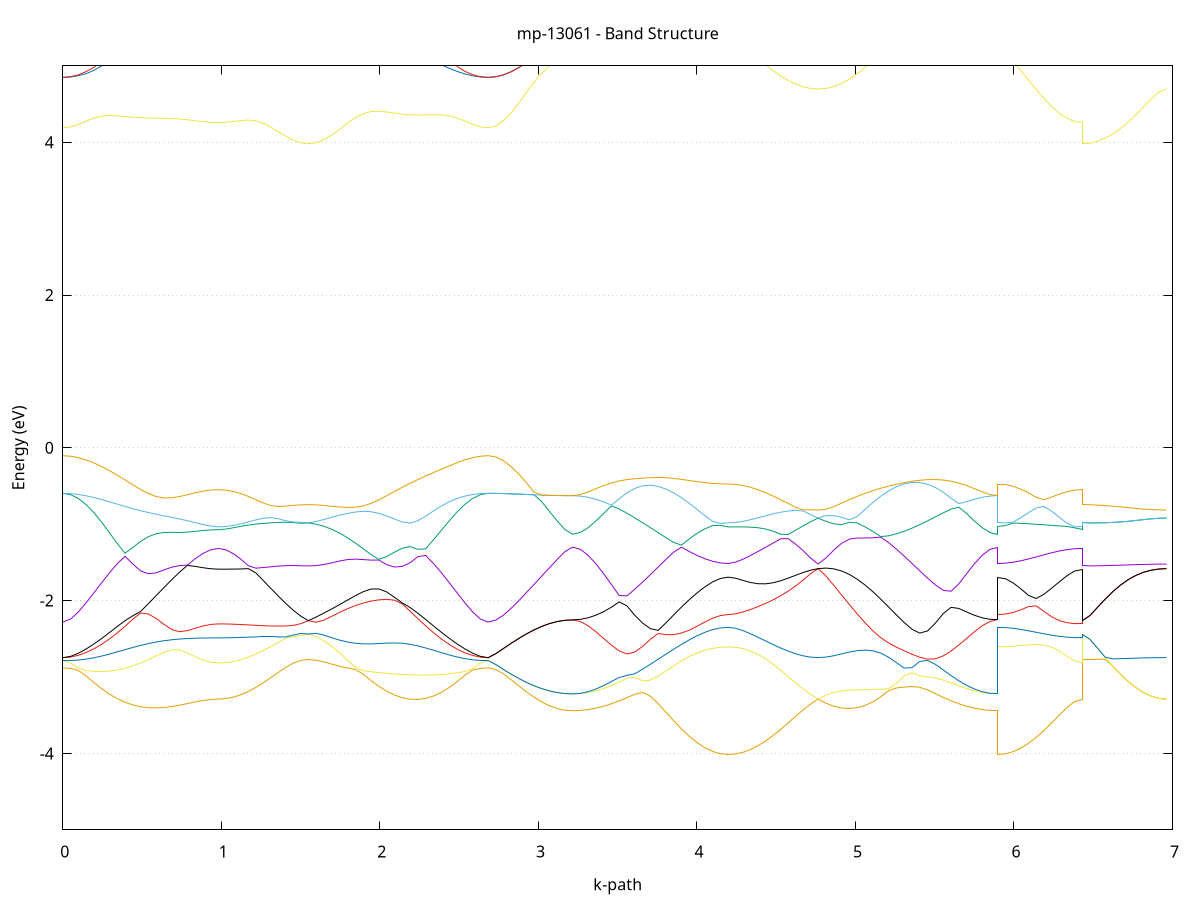 set title 'mp-13061 - Band Structure'
set xlabel 'k-path'
set ylabel 'Energy (eV)'
set grid y
set yrange [-5:5]
set terminal png size 800,600
set output 'mp-13061_bands_gnuplot.png'
plot '-' using 1:2 with lines notitle, '-' using 1:2 with lines notitle, '-' using 1:2 with lines notitle, '-' using 1:2 with lines notitle, '-' using 1:2 with lines notitle, '-' using 1:2 with lines notitle, '-' using 1:2 with lines notitle, '-' using 1:2 with lines notitle, '-' using 1:2 with lines notitle, '-' using 1:2 with lines notitle, '-' using 1:2 with lines notitle, '-' using 1:2 with lines notitle, '-' using 1:2 with lines notitle, '-' using 1:2 with lines notitle, '-' using 1:2 with lines notitle, '-' using 1:2 with lines notitle, '-' using 1:2 with lines notitle, '-' using 1:2 with lines notitle, '-' using 1:2 with lines notitle, '-' using 1:2 with lines notitle, '-' using 1:2 with lines notitle, '-' using 1:2 with lines notitle, '-' using 1:2 with lines notitle, '-' using 1:2 with lines notitle, '-' using 1:2 with lines notitle, '-' using 1:2 with lines notitle, '-' using 1:2 with lines notitle, '-' using 1:2 with lines notitle, '-' using 1:2 with lines notitle, '-' using 1:2 with lines notitle, '-' using 1:2 with lines notitle, '-' using 1:2 with lines notitle
0.000000 -40.133989
0.049109 -40.133589
0.098218 -40.132489
0.147328 -40.130689
0.196437 -40.128189
0.245546 -40.125089
0.294655 -40.121389
0.343765 -40.117189
0.392874 -40.112589
0.441983 -40.107689
0.491092 -40.102489
0.540202 -40.097289
0.589311 -40.092089
0.638420 -40.086889
0.687529 -40.081989
0.736638 -40.077489
0.785748 -40.073389
0.834857 -40.069989
0.883966 -40.067389
0.933075 -40.065689
0.982185 -40.065089
0.982185 -40.065089
1.029436 -40.064889
1.076687 -40.064389
1.123938 -40.063589
1.171190 -40.062489
1.218441 -40.061089
1.265692 -40.059389
1.312943 -40.057589
1.360195 -40.055689
1.407446 -40.053689
1.454697 -40.051689
1.501948 -40.049789
1.549200 -40.047989
1.549200 -40.047989
1.598508 -40.049989
1.647817 -40.052389
1.697126 -40.055289
1.746435 -40.058589
1.795744 -40.062289
1.845053 -40.066389
1.894362 -40.070889
1.943671 -40.075689
1.992980 -40.080789
2.042288 -40.085989
2.091597 -40.091389
2.140906 -40.096789
2.190215 -40.102189
2.239524 -40.107389
2.288833 -40.112389
2.338142 -40.116989
2.387451 -40.121289
2.436759 -40.124989
2.486068 -40.128089
2.535377 -40.130689
2.584686 -40.132489
2.633995 -40.133589
2.683304 -40.133989
2.683304 -40.133989
2.731650 -40.133589
2.779996 -40.132589
2.828342 -40.130889
2.876688 -40.128489
2.925034 -40.125489
2.973380 -40.122089
3.021726 -40.118189
3.070071 -40.113989
3.118417 -40.109589
3.166763 -40.105589
3.215109 -40.103489
3.215109 -40.103489
3.264219 -40.103189
3.313328 -40.102389
3.362437 -40.100989
3.411546 -40.099089
3.460656 -40.096689
3.509765 -40.093889
3.558874 -40.090689
3.607983 -40.087289
3.657092 -40.083689
3.706202 -40.079989
3.755311 -40.076189
3.804420 -40.072489
3.853529 -40.068989
3.902639 -40.065689
3.951748 -40.062789
4.000857 -40.060289
4.049966 -40.058189
4.099076 -40.056689
4.148185 -40.055789
4.197294 -40.055389
4.197294 -40.055389
4.244545 -40.055289
4.291797 -40.054989
4.339048 -40.054589
4.386299 -40.053889
4.433550 -40.053189
4.480802 -40.052289
4.528053 -40.051389
4.575304 -40.050489
4.622555 -40.049589
4.669807 -40.048889
4.717058 -40.048289
4.764309 -40.047889
4.764309 -40.047889
4.813618 -40.048389
4.862927 -40.049089
4.912236 -40.050289
4.961544 -40.051789
5.010853 -40.053689
5.060162 -40.055989
5.109471 -40.058589
5.158780 -40.061589
5.208089 -40.064889
5.257398 -40.068389
5.306707 -40.072089
5.356016 -40.075889
5.405324 -40.079689
5.454633 -40.083489
5.503942 -40.087189
5.553251 -40.090589
5.602560 -40.093789
5.651869 -40.096589
5.701178 -40.098989
5.750487 -40.100989
5.799795 -40.102389
5.849104 -40.103189
5.898413 -40.103489
5.898413 -40.055389
5.946759 -40.055989
5.995105 -40.057289
6.043451 -40.058589
6.091797 -40.059989
6.140143 -40.061189
6.188489 -40.062389
6.236835 -40.063289
6.285181 -40.064089
6.333527 -40.064589
6.381873 -40.064989
6.430219 -40.065089
6.430219 -40.047989
6.478565 -40.047989
6.526911 -40.047989
6.575257 -40.047989
6.623603 -40.047889
6.671949 -40.047889
6.720294 -40.047889
6.768640 -40.047889
6.816986 -40.047889
6.865332 -40.047889
6.913678 -40.047889
6.962024 -40.047889
e
0.000000 -40.062589
0.049109 -40.062489
0.098218 -40.061889
0.147328 -40.061089
0.196437 -40.059889
0.245546 -40.058489
0.294655 -40.056889
0.343765 -40.055089
0.392874 -40.053289
0.441983 -40.051389
0.491092 -40.049489
0.540202 -40.047689
0.589311 -40.046089
0.638420 -40.044789
0.687529 -40.043589
0.736638 -40.042789
0.785748 -40.042289
0.834857 -40.041989
0.883966 -40.041989
0.933075 -40.041989
0.982185 -40.041989
0.982185 -40.041989
1.029436 -40.041989
1.076687 -40.041989
1.123938 -40.042089
1.171190 -40.042089
1.218441 -40.042289
1.265692 -40.042489
1.312943 -40.042789
1.360195 -40.043389
1.407446 -40.044089
1.454697 -40.045089
1.501948 -40.046389
1.549200 -40.047989
1.549200 -40.047989
1.598508 -40.046189
1.647817 -40.044689
1.697126 -40.043489
1.746435 -40.042589
1.795744 -40.041989
1.845053 -40.041789
1.894362 -40.041989
1.943671 -40.042489
1.992980 -40.043289
2.042288 -40.044489
2.091597 -40.045889
2.140906 -40.047589
2.190215 -40.049389
2.239524 -40.051289
2.288833 -40.053189
2.338142 -40.055089
2.387451 -40.056889
2.436759 -40.058489
2.486068 -40.059889
2.535377 -40.061089
2.584686 -40.061889
2.633995 -40.062489
2.683304 -40.062589
2.683304 -40.062589
2.731650 -40.062989
2.779996 -40.064089
2.828342 -40.065789
2.876688 -40.068189
2.925034 -40.071189
2.973380 -40.074689
3.021726 -40.078689
3.070071 -40.082889
3.118417 -40.087289
3.166763 -40.091289
3.215109 -40.093389
3.215109 -40.093389
3.264219 -40.093189
3.313328 -40.092389
3.362437 -40.091089
3.411546 -40.089289
3.460656 -40.087189
3.509765 -40.084589
3.558874 -40.081789
3.607983 -40.078689
3.657092 -40.075489
3.706202 -40.072189
3.755311 -40.068889
3.804420 -40.065689
3.853529 -40.062689
3.902639 -40.059889
3.951748 -40.057489
4.000857 -40.055389
4.049966 -40.053789
4.099076 -40.052589
4.148185 -40.051889
4.197294 -40.051589
4.197294 -40.051589
4.244545 -40.051589
4.291797 -40.051389
4.339048 -40.050989
4.386299 -40.050589
4.433550 -40.050089
4.480802 -40.049489
4.528053 -40.048989
4.575304 -40.048489
4.622555 -40.048089
4.669807 -40.047789
4.717058 -40.047789
4.764309 -40.047889
4.764309 -40.047889
4.813618 -40.047789
4.862927 -40.047889
4.912236 -40.048389
4.961544 -40.049289
5.010853 -40.050589
5.060162 -40.052189
5.109471 -40.054189
5.158780 -40.056589
5.208089 -40.059289
5.257398 -40.062189
5.306707 -40.065289
5.356016 -40.068589
5.405324 -40.071989
5.454633 -40.075289
5.503942 -40.078589
5.553251 -40.081689
5.602560 -40.084589
5.651869 -40.087089
5.701178 -40.089289
5.750487 -40.091089
5.799795 -40.092389
5.849104 -40.093089
5.898413 -40.093389
5.898413 -40.051589
5.946759 -40.050989
5.995105 -40.049789
6.043451 -40.048389
6.091797 -40.047089
6.140143 -40.045889
6.188489 -40.044689
6.236835 -40.043789
6.285181 -40.042989
6.333527 -40.042489
6.381873 -40.042089
6.430219 -40.041989
6.430219 -40.047989
6.478565 -40.047989
6.526911 -40.047989
6.575257 -40.047889
6.623603 -40.047889
6.671949 -40.047889
6.720294 -40.047889
6.768640 -40.047889
6.816986 -40.047889
6.865332 -40.047889
6.913678 -40.047889
6.962024 -40.047889
e
0.000000 -21.018989
0.049109 -21.017289
0.098218 -21.012589
0.147328 -21.004889
0.196437 -20.994589
0.245546 -20.982289
0.294655 -20.968689
0.343765 -20.954889
0.392874 -20.942389
0.441983 -20.932989
0.491092 -20.928989
0.540202 -20.932489
0.589311 -20.944189
0.638420 -20.963189
0.687529 -20.987189
0.736638 -21.012989
0.785748 -21.037689
0.834857 -21.059189
0.883966 -21.075689
0.933075 -21.086089
0.982185 -21.089689
0.982185 -21.089689
1.029436 -21.087989
1.076687 -21.082989
1.123938 -21.074889
1.171190 -21.063989
1.218441 -21.050989
1.265692 -21.036389
1.312943 -21.021289
1.360195 -21.006989
1.407446 -20.998289
1.454697 -20.993789
1.501948 -20.989789
1.549200 -20.985689
1.549200 -20.985689
1.598508 -20.991989
1.647817 -21.000289
1.697126 -21.007789
1.746435 -21.012389
1.795744 -21.012689
1.845053 -21.007889
1.894362 -20.997989
1.943671 -20.983789
1.992980 -20.966889
2.042288 -20.949989
2.091597 -20.935889
2.140906 -20.927489
2.190215 -20.926089
2.239524 -20.931289
2.288833 -20.941289
2.338142 -20.954189
2.387451 -20.968289
2.436759 -20.981989
2.486068 -20.994389
2.535377 -21.004789
2.584686 -21.012489
2.633995 -21.017289
2.683304 -21.018989
2.683304 -21.018989
2.731650 -21.015489
2.779996 -21.005289
2.828342 -20.988489
2.876688 -20.965489
2.925034 -20.936789
2.973380 -20.903389
3.021726 -20.866389
3.070071 -20.828189
3.118417 -20.792489
3.166763 -20.765289
3.215109 -20.754789
3.215109 -20.754789
3.264219 -20.756389
3.313328 -20.761389
3.362437 -20.769789
3.411546 -20.782089
3.460656 -20.798489
3.509765 -20.819389
3.558874 -20.844889
3.607983 -20.874889
3.657092 -20.908989
3.706202 -20.946389
3.755311 -20.986189
3.804420 -21.026889
3.853529 -21.067289
3.902639 -21.105889
3.951748 -21.141189
4.000857 -21.171989
4.049966 -21.197189
4.099076 -21.215789
4.148185 -21.227189
4.197294 -21.231089
4.197294 -21.231089
4.244545 -21.229189
4.291797 -21.223789
4.339048 -21.214989
4.386299 -21.203189
4.433550 -21.188789
4.480802 -21.172389
4.528053 -21.154889
4.575304 -21.137189
4.622555 -21.120189
4.669807 -21.104989
4.717058 -21.092089
4.764309 -21.081689
4.764309 -21.081689
4.813618 -21.091189
4.862927 -21.099589
4.912236 -21.105789
4.961544 -21.108489
5.010853 -21.107089
5.060162 -21.100889
5.109471 -21.089589
5.158780 -21.073189
5.208089 -21.051989
5.257398 -21.026489
5.306707 -20.997589
5.356016 -20.966389
5.405324 -20.934089
5.454633 -20.901989
5.503942 -20.871389
5.553251 -20.843389
5.602560 -20.818989
5.651869 -20.798489
5.701178 -20.782189
5.750487 -20.769889
5.799795 -20.761389
5.849104 -20.756389
5.898413 -20.754789
5.898413 -21.231089
5.946759 -21.229289
5.995105 -21.224089
6.043451 -21.215389
6.091797 -21.203489
6.140143 -21.188589
6.188489 -21.171289
6.236835 -21.151989
6.285181 -21.131989
6.333527 -21.112489
6.381873 -21.096489
6.430219 -21.089689
6.430219 -20.985689
6.478565 -20.987889
6.526911 -20.994389
6.575257 -21.004389
6.623603 -21.016689
6.671949 -21.030189
6.720294 -21.043689
6.768640 -21.056289
6.816986 -21.066889
6.865332 -21.074989
6.913678 -21.079989
6.962024 -21.081689
e
0.000000 -20.089289
0.049109 -20.096289
0.098218 -20.116989
0.147328 -20.150689
0.196437 -20.196089
0.245546 -20.251789
0.294655 -20.315989
0.343765 -20.386489
0.392874 -20.460889
0.441983 -20.536789
0.491092 -20.611989
0.540202 -20.684789
0.589311 -20.753589
0.638420 -20.816789
0.687529 -20.873489
0.736638 -20.922589
0.785748 -20.963489
0.834857 -20.995589
0.883966 -21.018589
0.933075 -21.032489
0.982185 -21.037089
0.982185 -21.037089
1.029436 -21.036389
1.076687 -21.034089
1.123938 -21.030589
1.171190 -21.025989
1.218441 -21.020589
1.265692 -21.014689
1.312943 -21.008889
1.360195 -21.003289
1.407446 -20.994889
1.454697 -20.986789
1.501948 -20.983689
1.549200 -20.985689
1.549200 -20.985689
1.598508 -20.980589
1.647817 -20.973789
1.697126 -20.964089
1.746435 -20.950389
1.795744 -20.931789
1.845053 -20.907689
1.894362 -20.877389
1.943671 -20.840589
1.992980 -20.797489
2.042288 -20.748189
2.091597 -20.693189
2.140906 -20.633389
2.190215 -20.569689
2.239524 -20.503389
2.288833 -20.436089
2.338142 -20.369489
2.387451 -20.305489
2.436759 -20.246189
2.486068 -20.193689
2.535377 -20.149989
2.584686 -20.116989
2.633995 -20.096289
2.683304 -20.089289
2.683304 -20.089289
2.731650 -20.088889
2.779996 -20.087689
2.828342 -20.085789
2.876688 -20.121789
2.925034 -20.166689
2.973380 -20.216689
3.021726 -20.269189
3.070071 -20.320889
3.118417 -20.366989
3.166763 -20.400689
3.215109 -20.413389
3.215109 -20.413389
3.264219 -20.413689
3.313328 -20.415089
3.362437 -20.418489
3.411546 -20.426089
3.460656 -20.441389
3.509765 -20.468389
3.558874 -20.509389
3.607983 -20.562389
3.657092 -20.622889
3.706202 -20.686289
3.755311 -20.749189
3.804420 -20.809189
3.853529 -20.864589
3.902639 -20.913989
3.951748 -20.956689
4.000857 -20.992089
4.049966 -21.019889
4.099076 -21.039989
4.148185 -21.052089
4.197294 -21.056089
4.197294 -21.056089
4.244545 -21.055789
4.291797 -21.054789
4.339048 -21.053489
4.386299 -21.051989
4.433550 -21.050889
4.480802 -21.050489
4.528053 -21.051289
4.575304 -21.053789
4.622555 -21.058289
4.669807 -21.064689
4.717058 -21.072689
4.764309 -21.081689
4.764309 -21.081689
4.813618 -21.072989
4.862927 -21.065189
4.912236 -21.056489
4.961544 -21.045289
5.010853 -21.029689
5.060162 -21.008589
5.109471 -20.981189
5.158780 -20.946889
5.208089 -20.905789
5.257398 -20.857989
5.306707 -20.804389
5.356016 -20.745989
5.405324 -20.684489
5.454633 -20.622289
5.503942 -20.562689
5.553251 -20.509989
5.602560 -20.468989
5.651869 -20.441689
5.701178 -20.426289
5.750487 -20.418589
5.799795 -20.415089
5.849104 -20.413689
5.898413 -20.413389
5.898413 -21.056089
5.946759 -21.054689
5.995105 -21.050689
6.043451 -21.044689
6.091797 -21.037489
6.140143 -21.030489
6.188489 -21.024789
6.236835 -21.021789
6.285181 -21.022489
6.333527 -21.026889
6.381873 -21.033389
6.430219 -21.037089
6.430219 -20.985689
6.478565 -20.987889
6.526911 -20.994389
6.575257 -21.004289
6.623603 -21.016689
6.671949 -21.030189
6.720294 -21.043689
6.768640 -21.056189
6.816986 -21.066889
6.865332 -21.074989
6.913678 -21.079989
6.962024 -21.081689
e
0.000000 -20.089189
0.049109 -20.090289
0.098218 -20.093389
0.147328 -20.098389
0.196437 -20.110489
0.245546 -20.162289
0.294655 -20.217989
0.343765 -20.274789
0.392874 -20.329489
0.441983 -20.378889
0.491092 -20.419789
0.540202 -20.449289
0.589311 -20.465689
0.638420 -20.469589
0.687529 -20.463089
0.736638 -20.449289
0.785748 -20.431289
0.834857 -20.411889
0.883966 -20.394089
0.933075 -20.381189
0.982185 -20.376289
0.982185 -20.376289
1.029436 -20.375489
1.076687 -20.372889
1.123938 -20.368589
1.171190 -20.362689
1.218441 -20.362389
1.265692 -20.401889
1.312943 -20.441589
1.360195 -20.479089
1.407446 -20.511589
1.454697 -20.536489
1.501948 -20.551689
1.549200 -20.556689
1.549200 -20.556689
1.598508 -20.551889
1.647817 -20.539589
1.697126 -20.523089
1.746435 -20.506689
1.795744 -20.494789
1.845053 -20.490789
1.894362 -20.494289
1.943671 -20.501889
1.992980 -20.508689
2.042288 -20.510489
2.091597 -20.503289
2.140906 -20.484089
2.190215 -20.451789
2.239524 -20.407689
2.288833 -20.354489
2.338142 -20.295689
2.387451 -20.235089
2.436759 -20.176589
2.486068 -20.126889
2.535377 -20.101689
2.584686 -20.093789
2.633995 -20.090389
2.683304 -20.089189
2.683304 -20.089189
2.731650 -20.088789
2.779996 -20.087589
2.828342 -20.085689
2.876688 -20.083189
2.925034 -20.079889
2.973380 -20.076189
3.021726 -20.072089
3.070071 -20.067889
3.118417 -20.063889
3.166763 -20.060789
3.215109 -20.059589
3.215109 -20.059589
3.264219 -20.065989
3.313328 -20.084489
3.362437 -20.112789
3.411546 -20.147389
3.460656 -20.182589
3.509765 -20.212089
3.558874 -20.231589
3.607983 -20.240789
3.657092 -20.242589
3.706202 -20.239689
3.755311 -20.234189
3.804420 -20.227289
3.853529 -20.219889
3.902639 -20.212889
3.951748 -20.206789
4.000857 -20.201889
4.049966 -20.198489
4.099076 -20.196189
4.148185 -20.194889
4.197294 -20.194489
4.197294 -20.194489
4.244545 -20.198389
4.291797 -20.210289
4.339048 -20.230189
4.386299 -20.256689
4.433550 -20.288089
4.480802 -20.322189
4.528053 -20.356689
4.575304 -20.389089
4.622555 -20.417189
4.669807 -20.438789
4.717058 -20.452389
4.764309 -20.456989
4.764309 -20.456989
4.813618 -20.452089
4.862927 -20.438289
4.912236 -20.417189
4.961544 -20.390389
5.010853 -20.359889
5.060162 -20.327289
5.109471 -20.293889
5.158780 -20.260989
5.208089 -20.232789
5.257398 -20.216689
5.306707 -20.218689
5.356016 -20.227089
5.405324 -20.234089
5.454633 -20.238189
5.503942 -20.237589
5.553251 -20.229389
5.602560 -20.210989
5.651869 -20.182289
5.701178 -20.147489
5.750487 -20.113089
5.799795 -20.084589
5.849104 -20.065989
5.898413 -20.059589
5.898413 -20.194489
5.946759 -20.209589
5.995105 -20.231389
6.043451 -20.255389
6.091797 -20.280189
6.140143 -20.304389
6.188489 -20.326389
6.236835 -20.344989
6.285181 -20.359389
6.333527 -20.369089
6.381873 -20.374589
6.430219 -20.376289
6.430219 -20.556689
6.478565 -20.555389
6.526911 -20.551489
6.575257 -20.545089
6.623603 -20.536289
6.671949 -20.525489
6.720294 -20.512889
6.768640 -20.498989
6.816986 -20.484789
6.865332 -20.471389
6.913678 -20.460989
6.962024 -20.456989
e
0.000000 -20.032789
0.049109 -20.032989
0.098218 -20.033989
0.147328 -20.065989
0.196437 -20.105189
0.245546 -20.113489
0.294655 -20.122989
0.343765 -20.133589
0.392874 -20.144789
0.441983 -20.156489
0.491092 -20.168289
0.540202 -20.179989
0.589311 -20.191189
0.638420 -20.201789
0.687529 -20.211489
0.736638 -20.219989
0.785748 -20.227289
0.834857 -20.233089
0.883966 -20.237289
0.933075 -20.239889
0.982185 -20.240789
0.982185 -20.240789
1.029436 -20.248189
1.076687 -20.266789
1.123938 -20.293089
1.171190 -20.325589
1.218441 -20.355289
1.265692 -20.346289
1.312943 -20.335989
1.360195 -20.324489
1.407446 -20.311889
1.454697 -20.298389
1.501948 -20.284189
1.549200 -20.269789
1.549200 -20.269789
1.598508 -20.284889
1.647817 -20.299989
1.697126 -20.313989
1.746435 -20.324589
1.795744 -20.328589
1.845053 -20.323489
1.894362 -20.309289
1.943671 -20.289089
1.992980 -20.266089
2.042288 -20.242289
2.091597 -20.218989
2.140906 -20.197089
2.190215 -20.176889
2.239524 -20.158689
2.288833 -20.142489
2.338142 -20.128289
2.387451 -20.115889
2.436759 -20.104689
2.486068 -20.091589
2.535377 -20.063889
2.584686 -20.033989
2.633995 -20.032989
2.683304 -20.032789
2.683304 -20.032789
2.731650 -20.038689
2.779996 -20.056189
2.828342 -20.084389
2.876688 -20.083089
2.925034 -20.079889
2.973380 -20.076089
3.021726 -20.071989
3.070071 -20.067789
3.118417 -20.063789
3.166763 -20.060789
3.215109 -20.059589
3.215109 -20.059589
3.264219 -20.060289
3.313328 -20.062389
3.362437 -20.065889
3.411546 -20.074589
3.460656 -20.094089
3.509765 -20.114389
3.558874 -20.133989
3.607983 -20.151689
3.657092 -20.166489
3.706202 -20.178289
3.755311 -20.186789
3.804420 -20.192289
3.853529 -20.195289
3.902639 -20.196189
3.951748 -20.195389
4.000857 -20.193389
4.049966 -20.190789
4.099076 -20.188289
4.148185 -20.186589
4.197294 -20.185989
4.197294 -20.185989
4.244545 -20.189089
4.291797 -20.198189
4.339048 -20.212489
4.386299 -20.230989
4.433550 -20.252489
4.480802 -20.275289
4.528053 -20.297789
4.575304 -20.318389
4.622555 -20.335689
4.669807 -20.348589
4.717058 -20.356389
4.764309 -20.358889
4.764309 -20.358889
4.813618 -20.356289
4.862927 -20.348789
4.912236 -20.337289
4.961544 -20.322689
5.010853 -20.305889
5.060162 -20.287689
5.109471 -20.268989
5.158780 -20.250489
5.208089 -20.229389
5.257398 -20.210089
5.306707 -20.202189
5.356016 -20.189289
5.405324 -20.176689
5.454633 -20.163389
5.503942 -20.148389
5.553251 -20.131489
5.602560 -20.112789
5.651869 -20.093389
5.701178 -20.074589
5.750487 -20.066089
5.799795 -20.062489
5.849104 -20.060289
5.898413 -20.059589
5.898413 -20.185989
5.946759 -20.176989
5.995105 -20.186689
6.043451 -20.196589
6.091797 -20.205989
6.140143 -20.214589
6.188489 -20.222289
6.236835 -20.228789
6.285181 -20.233889
6.333527 -20.237689
6.381873 -20.239989
6.430219 -20.240789
6.430219 -20.269789
6.478565 -20.267189
6.526911 -20.259489
6.575257 -20.264089
6.623603 -20.273789
6.671949 -20.285789
6.720294 -20.299589
6.768640 -20.314489
6.816986 -20.329689
6.865332 -20.343889
6.913678 -20.354689
6.962024 -20.358889
e
0.000000 -20.002489
0.049109 -20.009889
0.098218 -20.031589
0.147328 -20.035789
0.196437 -20.038589
0.245546 -20.042389
0.294655 -20.047289
0.343765 -20.053189
0.392874 -20.060289
0.441983 -20.068589
0.491092 -20.078089
0.540202 -20.088989
0.589311 -20.101189
0.638420 -20.114689
0.687529 -20.129489
0.736638 -20.145289
0.785748 -20.161689
0.834857 -20.177889
0.883966 -20.192389
0.933075 -20.202989
0.982185 -20.206989
0.982185 -20.206989
1.029436 -20.204989
1.076687 -20.201889
1.123938 -20.200589
1.171190 -20.201389
1.218441 -20.204189
1.265692 -20.208889
1.312943 -20.215189
1.360195 -20.223189
1.407446 -20.232689
1.454697 -20.243789
1.501948 -20.256189
1.549200 -20.269789
1.549200 -20.269789
1.598508 -20.256689
1.647817 -20.247089
1.697126 -20.235989
1.746435 -20.221989
1.795744 -20.205589
1.845053 -20.187689
1.894362 -20.168989
1.943671 -20.150289
1.992980 -20.132089
2.042288 -20.115589
2.091597 -20.101189
2.140906 -20.088889
2.190215 -20.078089
2.239524 -20.068689
2.288833 -20.060489
2.338142 -20.053389
2.387451 -20.047389
2.436759 -20.042489
2.486068 -20.038689
2.535377 -20.035789
2.584686 -20.031589
2.633995 -20.009889
2.683304 -20.002489
2.683304 -20.002489
2.731650 -20.002889
2.779996 -20.004089
2.828342 -20.005989
2.876688 -20.008689
2.925034 -20.011989
2.973380 -20.015689
3.021726 -20.019889
3.070071 -20.024089
3.118417 -20.028089
3.166763 -20.031189
3.215109 -20.032389
3.215109 -20.032389
3.264219 -20.035189
3.313328 -20.043789
3.362437 -20.057389
3.411546 -20.070589
3.460656 -20.076389
3.509765 -20.083189
3.558874 -20.090689
3.607983 -20.098889
3.657092 -20.107489
3.706202 -20.116289
3.755311 -20.124989
3.804420 -20.133489
3.853529 -20.141489
3.902639 -20.148889
3.951748 -20.155389
4.000857 -20.160889
4.049966 -20.165389
4.099076 -20.168689
4.148185 -20.170589
4.197294 -20.171289
4.197294 -20.171289
4.244545 -20.170989
4.291797 -20.170289
4.339048 -20.169289
4.386299 -20.167789
4.433550 -20.166089
4.480802 -20.164189
4.528053 -20.162089
4.575304 -20.160089
4.622555 -20.158089
4.669807 -20.156289
4.717058 -20.154689
4.764309 -20.153489
4.764309 -20.153489
4.813618 -20.154889
4.862927 -20.157189
4.912236 -20.160389
4.961544 -20.164589
5.010853 -20.169889
5.060162 -20.176189
5.109471 -20.183389
5.158780 -20.191489
5.208089 -20.200189
5.257398 -20.198789
5.306707 -20.171689
5.356016 -20.146889
5.405324 -20.124989
5.454633 -20.114289
5.503942 -20.103689
5.553251 -20.093789
5.602560 -20.084889
5.651869 -20.077189
5.701178 -20.070689
5.750487 -20.057289
5.799795 -20.043889
5.849104 -20.035289
5.898413 -20.032389
5.898413 -20.171289
5.946759 -20.174889
5.995105 -20.164789
6.043451 -20.159489
6.091797 -20.158689
6.140143 -20.162289
6.188489 -20.169389
6.236835 -20.178689
6.285181 -20.188889
6.333527 -20.198189
6.381873 -20.204689
6.430219 -20.206989
6.430219 -20.269789
6.478565 -20.267189
6.526911 -20.259489
6.575257 -20.247689
6.623603 -20.232989
6.671949 -20.216689
6.720294 -20.200189
6.768640 -20.184889
6.816986 -20.171889
6.865332 -20.161889
6.913678 -20.155589
6.962024 -20.153489
e
0.000000 -20.002489
0.049109 -20.002889
0.098218 -20.004189
0.147328 -20.006289
0.196437 -20.009289
0.245546 -20.013089
0.294655 -20.017589
0.343765 -20.022789
0.392874 -20.028589
0.441983 -20.034789
0.491092 -20.041289
0.540202 -20.047889
0.589311 -20.054389
0.638420 -20.060589
0.687529 -20.066389
0.736638 -20.071589
0.785748 -20.075989
0.834857 -20.079589
0.883966 -20.082289
0.933075 -20.083889
0.982185 -20.084389
0.982185 -20.084389
1.029436 -20.087289
1.076687 -20.095589
1.123938 -20.108889
1.171190 -20.126189
1.218441 -20.146289
1.265692 -20.167789
1.312943 -20.189289
1.360195 -20.209289
1.407446 -20.226389
1.454697 -20.239589
1.501948 -20.247989
1.549200 -20.250989
1.549200 -20.250989
1.598508 -20.246589
1.647817 -20.233389
1.697126 -20.217289
1.746435 -20.200789
1.795744 -20.184289
1.845053 -20.168089
1.894362 -20.152289
1.943671 -20.136989
1.992980 -20.121989
2.042288 -20.107189
2.091597 -20.092189
2.140906 -20.077389
2.190215 -20.063589
2.239524 -20.051189
2.288833 -20.040189
2.338142 -20.030689
2.387451 -20.022589
2.436759 -20.015989
2.486068 -20.010789
2.535377 -20.006889
2.584686 -20.004389
2.633995 -20.002889
2.683304 -20.002489
2.683304 -20.002489
2.731650 -20.002889
2.779996 -20.003989
2.828342 -20.005989
2.876688 -20.008589
2.925034 -20.011889
2.973380 -20.015689
3.021726 -20.019789
3.070071 -20.023989
3.118417 -20.027989
3.166763 -20.031089
3.215109 -20.032289
3.215109 -20.032289
3.264219 -20.033089
3.313328 -20.035389
3.362437 -20.039189
3.411546 -20.044289
3.460656 -20.050589
3.509765 -20.057989
3.558874 -20.066289
3.607983 -20.075189
3.657092 -20.084589
3.706202 -20.094289
3.755311 -20.103889
3.804420 -20.113289
3.853529 -20.122189
3.902639 -20.130289
3.951748 -20.137689
4.000857 -20.143889
4.049966 -20.148889
4.099076 -20.152589
4.148185 -20.154789
4.197294 -20.155589
4.197294 -20.155589
4.244545 -20.155989
4.291797 -20.156589
4.339048 -20.156889
4.386299 -20.156689
4.433550 -20.156089
4.480802 -20.155289
4.528053 -20.154389
4.575304 -20.153589
4.622555 -20.152889
4.669807 -20.152589
4.717058 -20.152689
4.764309 -20.153389
4.764309 -20.153389
4.813618 -20.152589
4.862927 -20.152289
4.912236 -20.152389
4.961544 -20.152889
5.010853 -20.153589
5.060162 -20.154389
5.109471 -20.154889
5.158780 -20.154589
5.208089 -20.152889
5.257398 -20.149389
5.306707 -20.143389
5.356016 -20.134989
5.405324 -20.124689
5.454633 -20.105289
5.503942 -20.088489
5.553251 -20.074289
5.602560 -20.062389
5.651869 -20.052789
5.701178 -20.045189
5.750487 -20.039489
5.799795 -20.035489
5.849104 -20.033089
5.898413 -20.032289
5.898413 -20.155589
5.946759 -20.149889
5.995105 -20.140089
6.043451 -20.129989
6.091797 -20.120389
6.140143 -20.111489
6.188489 -20.103689
6.236835 -20.096889
6.285181 -20.091589
6.333527 -20.087589
6.381873 -20.085189
6.430219 -20.084389
6.430219 -20.250989
6.478565 -20.252489
6.526911 -20.256889
6.575257 -20.247689
6.623603 -20.232889
6.671949 -20.216589
6.720294 -20.200189
6.768640 -20.184889
6.816986 -20.171789
6.865332 -20.161789
6.913678 -20.155489
6.962024 -20.153389
e
0.000000 -16.470689
0.049109 -16.460389
0.098218 -16.430389
0.147328 -16.381889
0.196437 -16.317389
0.245546 -16.239789
0.294655 -16.152589
0.343765 -16.059289
0.392874 -15.964289
0.441983 -15.871789
0.491092 -15.787689
0.540202 -15.718889
0.589311 -15.673089
0.638420 -15.652589
0.687529 -15.652189
0.736638 -15.663289
0.785748 -15.678789
0.834857 -15.694389
0.883966 -15.707089
0.933075 -15.715389
0.982185 -15.718189
0.982185 -15.718189
1.029436 -15.712689
1.076687 -15.696289
1.123938 -15.670089
1.171190 -15.635389
1.218441 -15.593889
1.265692 -15.547589
1.312943 -15.498989
1.360195 -15.450489
1.407446 -15.405189
1.454697 -15.366689
1.501948 -15.340189
1.549200 -15.330989
1.549200 -15.330989
1.598508 -15.338289
1.647817 -15.353089
1.697126 -15.368289
1.746435 -15.379989
1.795744 -15.386789
1.845053 -15.387789
1.894362 -15.383089
1.943671 -15.377189
1.992980 -15.410889
2.042288 -15.482189
2.091597 -15.564989
2.140906 -15.655589
2.190215 -15.752089
2.239524 -15.852089
2.288833 -15.953289
2.338142 -16.053189
2.387451 -16.148989
2.436759 -16.237589
2.486068 -16.315989
2.535377 -16.381189
2.584686 -16.429989
2.633995 -16.460389
2.683304 -16.470689
2.683304 -16.470689
2.731650 -16.464289
2.779996 -16.445789
2.828342 -16.416389
2.876688 -16.378789
2.925034 -16.335689
2.973380 -16.291489
3.021726 -16.250689
3.070071 -16.217389
3.118417 -16.193789
3.166763 -16.180289
3.215109 -16.175789
3.215109 -16.175789
3.264219 -16.166889
3.313328 -16.140389
3.362437 -16.097989
3.411546 -16.041689
3.460656 -15.974789
3.509765 -15.900689
3.558874 -15.823289
3.607983 -15.746789
3.657092 -15.675389
3.706202 -15.658489
3.755311 -15.669489
3.804420 -15.690789
3.853529 -15.716689
3.902639 -15.743589
3.951748 -15.769189
4.000857 -15.791789
4.049966 -15.810289
4.099076 -15.824089
4.148185 -15.832589
4.197294 -15.835389
4.197294 -15.835389
4.244545 -15.828989
4.291797 -15.809789
4.339048 -15.778889
4.386299 -15.737489
4.433550 -15.687589
4.480802 -15.630989
4.528053 -15.570089
4.575304 -15.507189
4.622555 -15.445189
4.669807 -15.387389
4.717058 -15.340589
4.764309 -15.320189
4.764309 -15.320189
4.813618 -15.338989
4.862927 -15.375689
4.912236 -15.414689
4.961544 -15.451089
5.010853 -15.482889
5.060162 -15.509089
5.109471 -15.529189
5.158780 -15.543489
5.208089 -15.552589
5.257398 -15.558489
5.306707 -15.565089
5.356016 -15.580289
5.405324 -15.613989
5.454633 -15.669689
5.503942 -15.740789
5.553251 -15.818789
5.602560 -15.897789
5.651869 -15.972989
5.701178 -16.040689
5.750487 -16.097289
5.799795 -16.140189
5.849104 -16.166789
5.898413 -16.175789
5.898413 -15.835389
5.946759 -15.833489
5.995105 -15.827589
6.043451 -15.818189
6.091797 -15.805589
6.140143 -15.790589
6.188489 -15.774189
6.236835 -15.757589
6.285181 -15.742189
6.333527 -15.729489
6.381873 -15.721189
6.430219 -15.718189
6.430219 -15.330989
6.478565 -15.330789
6.526911 -15.330189
6.575257 -15.329189
6.623603 -15.327889
6.671949 -15.326389
6.720294 -15.324789
6.768640 -15.323289
6.816986 -15.322089
6.865332 -15.321089
6.913678 -15.320489
6.962024 -15.320189
e
0.000000 -16.047689
0.049109 -16.041589
0.098218 -16.023689
0.147328 -15.994689
0.196437 -15.956189
0.245546 -15.909789
0.294655 -15.857489
0.343765 -15.801489
0.392874 -15.743689
0.441983 -15.685889
0.491092 -15.629689
0.540202 -15.576289
0.589311 -15.525789
0.638420 -15.478489
0.687529 -15.435789
0.736638 -15.398989
0.785748 -15.368689
0.834857 -15.344989
0.883966 -15.328089
0.933075 -15.317989
0.982185 -15.314589
0.982185 -15.314589
1.029436 -15.312489
1.076687 -15.306289
1.123938 -15.296689
1.171190 -15.284089
1.218441 -15.269589
1.265692 -15.253989
1.312943 -15.238389
1.360195 -15.223889
1.407446 -15.211489
1.454697 -15.201989
1.501948 -15.195889
1.549200 -15.193889
1.549200 -15.193889
1.598508 -15.196589
1.647817 -15.204489
1.697126 -15.217789
1.746435 -15.236289
1.795744 -15.260189
1.845053 -15.289389
1.894362 -15.323589
1.943671 -15.362689
1.992980 -15.406389
2.042288 -15.454389
2.091597 -15.506289
2.140906 -15.561489
2.190215 -15.619389
2.239524 -15.678989
2.288833 -15.739189
2.338142 -15.798689
2.387451 -15.855689
2.436759 -15.908589
2.486068 -15.955389
2.535377 -15.994289
2.584686 -16.023489
2.633995 -16.041589
2.683304 -16.047689
2.683304 -16.047689
2.731650 -16.046789
2.779996 -16.043989
2.828342 -16.038989
2.876688 -16.031789
2.925034 -16.021289
2.973380 -16.007089
3.021726 -15.988289
3.070071 -15.965489
3.118417 -15.942289
3.166763 -15.924289
3.215109 -15.917389
3.215109 -15.917389
3.264219 -15.912489
3.313328 -15.898089
3.362437 -15.874789
3.411546 -15.843689
3.460656 -15.806489
3.509765 -15.765389
3.558874 -15.723789
3.607983 -15.687189
3.657092 -15.662889
3.706202 -15.609089
3.755311 -15.550689
3.804420 -15.498789
3.853529 -15.452889
3.902639 -15.412889
3.951748 -15.378889
4.000857 -15.350789
4.049966 -15.328889
4.099076 -15.313189
4.148185 -15.303689
4.197294 -15.300489
4.197294 -15.300489
4.244545 -15.298589
4.291797 -15.292989
4.339048 -15.284189
4.386299 -15.272789
4.433550 -15.259589
4.480802 -15.245689
4.528053 -15.231989
4.575304 -15.219389
4.622555 -15.208789
4.669807 -15.200889
4.717058 -15.196289
4.764309 -15.195489
4.764309 -15.195489
4.813618 -15.198889
4.862927 -15.206789
4.912236 -15.219289
4.961544 -15.236389
5.010853 -15.257889
5.060162 -15.283689
5.109471 -15.313689
5.158780 -15.347589
5.208089 -15.385289
5.257398 -15.426289
5.306707 -15.470389
5.356016 -15.516989
5.405324 -15.565689
5.454633 -15.615489
5.503942 -15.665589
5.553251 -15.714689
5.602560 -15.761689
5.651869 -15.804889
5.701178 -15.842989
5.750487 -15.874389
5.799795 -15.897889
5.849104 -15.912489
5.898413 -15.917389
5.898413 -15.300489
5.946759 -15.300489
5.995105 -15.300589
6.043451 -15.300789
6.091797 -15.301289
6.140143 -15.302289
6.188489 -15.303989
6.236835 -15.306389
6.285181 -15.309189
6.333527 -15.311789
6.381873 -15.313789
6.430219 -15.314589
6.430219 -15.193889
6.478565 -15.193989
6.526911 -15.194089
6.575257 -15.194289
6.623603 -15.194389
6.671949 -15.194589
6.720294 -15.194789
6.768640 -15.194989
6.816986 -15.195189
6.865332 -15.195389
6.913678 -15.195489
6.962024 -15.195489
e
0.000000 -14.950289
0.049109 -14.953689
0.098218 -14.964389
0.147328 -14.981889
0.196437 -15.005289
0.245546 -15.033989
0.294655 -15.066489
0.343765 -15.101289
0.392874 -15.136189
0.441983 -15.168189
0.491092 -15.192789
0.540202 -15.204589
0.589311 -15.198089
0.638420 -15.172189
0.687529 -15.131989
0.736638 -15.085789
0.785748 -15.040789
0.834857 -15.002089
0.883966 -14.972489
0.933075 -14.954089
0.982185 -14.947889
0.982185 -14.947889
1.029436 -14.950889
1.076687 -14.959989
1.123938 -14.974789
1.171190 -14.994789
1.218441 -15.019289
1.265692 -15.047389
1.312943 -15.077989
1.360195 -15.109689
1.407446 -15.140689
1.454697 -15.168089
1.501948 -15.187389
1.549200 -15.193889
1.549200 -15.193889
1.598508 -15.189189
1.647817 -15.182489
1.697126 -15.181589
1.746435 -15.189789
1.795744 -15.208789
1.845053 -15.239189
1.894362 -15.280589
1.943671 -15.328289
1.992980 -15.340889
2.042288 -15.320089
2.091597 -15.291489
2.140906 -15.257989
2.190215 -15.221389
2.239524 -15.182689
2.288833 -15.143489
2.338142 -15.104889
2.387451 -15.068289
2.436759 -15.034889
2.486068 -15.005789
2.535377 -14.982089
2.584686 -14.964489
2.633995 -14.953689
2.683304 -14.950289
2.683304 -14.950289
2.731650 -14.954389
2.779996 -14.967189
2.828342 -14.987989
2.876688 -15.016089
2.925034 -15.050389
2.973380 -15.089189
3.021726 -15.130089
3.070071 -15.169889
3.118417 -15.204189
3.166763 -15.227889
3.215109 -15.236389
3.215109 -15.236389
3.264219 -15.239289
3.313328 -15.247689
3.362437 -15.261189
3.411546 -15.278689
3.460656 -15.298789
3.509765 -15.319189
3.558874 -15.335989
3.607983 -15.342689
3.657092 -15.331089
3.706202 -15.296389
3.755311 -15.242289
3.804420 -15.177689
3.853529 -15.110489
3.902639 -15.045489
3.951748 -14.986489
4.000857 -14.935689
4.049966 -14.894689
4.099076 -14.864689
4.148185 -14.846389
4.197294 -14.840289
4.197294 -14.840289
4.244545 -14.843989
4.291797 -14.855089
4.339048 -14.873389
4.386299 -14.898389
4.433550 -14.929489
4.480802 -14.965989
4.528053 -15.006689
4.575304 -15.050589
4.622555 -15.096089
4.669807 -15.140789
4.717058 -15.178889
4.764309 -15.195489
4.764309 -15.195489
4.813618 -15.178589
4.862927 -15.149989
4.912236 -15.125589
4.961544 -15.110289
5.010853 -15.105789
5.060162 -15.112989
5.109471 -15.131789
5.158780 -15.161689
5.208089 -15.201389
5.257398 -15.248089
5.306707 -15.297289
5.356016 -15.340589
5.405324 -15.367089
5.454633 -15.372589
5.503942 -15.362689
5.553251 -15.344489
5.602560 -15.322589
5.651869 -15.300089
5.701178 -15.279189
5.750487 -15.261389
5.799795 -15.247789
5.849104 -15.239389
5.898413 -15.236389
5.898413 -14.840289
5.946759 -14.842389
5.995105 -14.848389
6.043451 -14.858089
6.091797 -14.870689
6.140143 -14.885189
6.188489 -14.900489
6.236835 -14.915489
6.285181 -14.928689
6.333527 -14.938989
6.381873 -14.945589
6.430219 -14.947889
6.430219 -15.193889
6.478565 -15.193889
6.526911 -15.193989
6.575257 -15.194189
6.623603 -15.194289
6.671949 -15.194589
6.720294 -15.194789
6.768640 -15.194989
6.816986 -15.195189
6.865332 -15.195389
6.913678 -15.195489
6.962024 -15.195489
e
0.000000 -2.879689
0.049109 -2.888789
0.098218 -2.913289
0.147328 -2.986389
0.196437 -3.073089
0.245546 -3.153789
0.294655 -3.224489
0.343765 -3.283689
0.392874 -3.330689
0.441983 -3.365689
0.491092 -3.389089
0.540202 -3.401689
0.589311 -3.404489
0.638420 -3.398989
0.687529 -3.386489
0.736638 -3.368689
0.785748 -3.347889
0.834857 -3.326489
0.883966 -3.307489
0.933075 -3.294089
0.982185 -3.289189
0.982185 -3.289189
1.029436 -3.282689
1.076687 -3.263289
1.123938 -3.231489
1.171190 -3.188389
1.218441 -3.135389
1.265692 -3.074289
1.312943 -3.007689
1.360195 -2.939089
1.407446 -2.873589
1.454697 -2.818289
1.501948 -2.782089
1.549200 -2.770489
1.549200 -2.770489
1.598508 -2.780389
1.647817 -2.803389
1.697126 -2.831089
1.746435 -2.858389
1.795744 -2.882289
1.845053 -2.902189
1.894362 -2.961789
1.943671 -3.045989
1.992980 -3.121189
2.042288 -3.184889
2.091597 -3.235389
2.140906 -3.270989
2.190215 -3.290689
2.239524 -3.293789
2.288833 -3.279789
2.338142 -3.248889
2.387451 -3.201589
2.436759 -3.139189
2.486068 -3.063689
2.535377 -2.978789
2.584686 -2.908089
2.633995 -2.888789
2.683304 -2.879689
2.683304 -2.879689
2.731650 -2.902289
2.779996 -2.960089
2.828342 -3.035589
2.876688 -3.116189
2.925034 -3.194389
2.973380 -3.265489
3.021726 -3.326789
3.070071 -3.376089
3.118417 -3.412289
3.166763 -3.434289
3.215109 -3.441689
3.215109 -3.441689
3.264219 -3.437989
3.313328 -3.426889
3.362437 -3.408389
3.411546 -3.382989
3.460656 -3.350789
3.509765 -3.312589
3.558874 -3.269689
3.607983 -3.226289
3.657092 -3.202289
3.706202 -3.249689
3.755311 -3.348189
3.804420 -3.460189
3.853529 -3.572889
3.902639 -3.679789
3.951748 -3.776289
4.000857 -3.859089
4.049966 -3.925889
4.099076 -3.974689
4.148185 -4.004489
4.197294 -4.014489
4.197294 -4.014489
4.244545 -4.006989
4.291797 -3.984789
4.339048 -3.948289
4.386299 -3.898589
4.433550 -3.836789
4.480802 -3.764789
4.528053 -3.684989
4.575304 -3.600189
4.622555 -3.514089
4.669807 -3.430589
4.717058 -3.354289
4.764309 -3.289789
4.764309 -3.289789
4.813618 -3.343189
4.862927 -3.382389
4.912236 -3.405889
4.961544 -3.412489
5.010853 -3.401389
5.060162 -3.372389
5.109471 -3.325589
5.158780 -3.261489
5.208089 -3.181389
5.257398 -3.143689
5.306707 -3.132289
5.356016 -3.124589
5.405324 -3.134289
5.454633 -3.169789
5.503942 -3.217789
5.553251 -3.266289
5.602560 -3.310889
5.651869 -3.349889
5.701178 -3.382389
5.750487 -3.408189
5.799795 -3.426689
5.849104 -3.437989
5.898413 -3.441689
5.898413 -4.014489
5.946759 -4.004989
5.995105 -3.976689
6.043451 -3.930489
6.091797 -3.867689
6.140143 -3.790089
6.188489 -3.700389
6.236835 -3.601789
6.285181 -3.499289
6.333527 -3.400889
6.381873 -3.321889
6.430219 -3.289189
6.430219 -2.770489
6.478565 -2.769989
6.526911 -2.768489
6.575257 -2.766189
6.623603 -2.856589
6.671949 -2.963089
6.720294 -3.057889
6.768640 -3.138789
6.816986 -3.203689
6.865332 -3.251089
6.913678 -3.280089
6.962024 -3.289789
e
0.000000 -2.785589
0.049109 -2.816989
0.098218 -2.883989
0.147328 -2.914889
0.196437 -2.925789
0.245546 -2.928389
0.294655 -2.922689
0.343765 -2.908489
0.392874 -2.885789
0.441983 -2.854889
0.491092 -2.816389
0.540202 -2.771789
0.589311 -2.723789
0.638420 -2.677589
0.687529 -2.645089
0.736638 -2.646989
0.785748 -2.685589
0.834857 -2.735089
0.883966 -2.777989
0.933075 -2.806389
0.982185 -2.816389
0.982185 -2.816389
1.029436 -2.811489
1.076687 -2.796889
1.123938 -2.772889
1.171190 -2.740289
1.218441 -2.699789
1.265692 -2.652889
1.312943 -2.601189
1.360195 -2.547089
1.407446 -2.494689
1.454697 -2.472389
1.501948 -2.459189
1.549200 -2.437689
1.549200 -2.437689
1.598508 -2.471489
1.647817 -2.527289
1.697126 -2.600589
1.746435 -2.685989
1.795744 -2.777889
1.845053 -2.871189
1.894362 -2.918189
1.943671 -2.931389
1.992980 -2.942489
2.042288 -2.951989
2.091597 -2.960189
2.140906 -2.966989
2.190215 -2.971989
2.239524 -2.974889
2.288833 -2.975289
2.338142 -2.972989
2.387451 -2.967389
2.436759 -2.958089
2.486068 -2.944989
2.535377 -2.927989
2.584686 -2.891789
2.633995 -2.817689
2.683304 -2.785589
2.683304 -2.785589
2.731650 -2.837389
2.779996 -2.901789
2.828342 -2.963189
2.876688 -3.020089
2.925034 -3.071089
2.973380 -3.115689
3.021726 -3.152989
3.070071 -3.182589
3.118417 -3.203989
3.166763 -3.216989
3.215109 -3.221289
3.215109 -3.221289
3.264219 -3.216789
3.313328 -3.203189
3.362437 -3.180889
3.411546 -3.150189
3.460656 -3.111789
3.509765 -3.066389
3.558874 -3.014889
3.607983 -3.004389
3.657092 -3.050389
3.706202 -3.041889
3.755311 -2.988589
3.804420 -2.922789
3.853529 -2.854289
3.902639 -2.788889
3.951748 -2.731189
4.000857 -2.684489
4.049966 -2.649289
4.099076 -2.625089
4.148185 -2.610789
4.197294 -2.606089
4.197294 -2.606089
4.244545 -2.611589
4.291797 -2.628789
4.339048 -2.659189
4.386299 -2.703989
4.433550 -2.762689
4.480802 -2.833189
4.528053 -2.911689
4.575304 -2.994089
4.622555 -3.076289
4.669807 -3.154889
4.717058 -3.226889
4.764309 -3.289689
4.764309 -3.289689
4.813618 -3.238289
4.862927 -3.203889
4.912236 -3.183789
4.961544 -3.173489
5.010853 -3.168889
5.060162 -3.166489
5.109471 -3.164089
5.158780 -3.160089
5.208089 -3.153389
5.257398 -3.087289
5.306707 -2.983189
5.356016 -2.945689
5.405324 -2.985389
5.454633 -2.999789
5.503942 -3.013289
5.553251 -3.040789
5.602560 -3.077589
5.651869 -3.116089
5.701178 -3.151489
5.750487 -3.181089
5.799795 -3.203089
5.849104 -3.216689
5.898413 -3.221289
5.898413 -2.606089
5.946759 -2.603689
5.995105 -2.597289
6.043451 -2.588489
6.091797 -2.580089
6.140143 -2.576389
6.188489 -2.583289
6.236835 -2.608689
6.285181 -2.657889
6.333527 -2.724689
6.381873 -2.788289
6.430219 -2.816389
6.430219 -2.437689
6.478565 -2.506189
6.526911 -2.621889
6.575257 -2.741489
6.623603 -2.856389
6.671949 -2.962889
6.720294 -3.057689
6.768640 -3.138589
6.816986 -3.203489
6.865332 -3.250989
6.913678 -3.279889
6.962024 -3.289689
e
0.000000 -2.785289
0.049109 -2.784089
0.098218 -2.778189
0.147328 -2.766289
0.196437 -2.748589
0.245546 -2.725889
0.294655 -2.699589
0.343765 -2.671089
0.392874 -2.641789
0.441983 -2.613189
0.491092 -2.586289
0.540202 -2.562389
0.589311 -2.541989
0.638420 -2.525389
0.687529 -2.512489
0.736638 -2.503089
0.785748 -2.496589
0.834857 -2.492289
0.883966 -2.489789
0.933075 -2.488489
0.982185 -2.488089
0.982185 -2.488089
1.029436 -2.487289
1.076687 -2.484989
1.123938 -2.481689
1.171190 -2.477989
1.218441 -2.474889
1.265692 -2.473089
1.312943 -2.473089
1.360195 -2.474589
1.407446 -2.475689
1.454697 -2.451289
1.501948 -2.429889
1.549200 -2.437389
1.549200 -2.437389
1.598508 -2.428889
1.647817 -2.452489
1.697126 -2.486589
1.746435 -2.517589
1.795744 -2.541889
1.845053 -2.558189
1.894362 -2.566089
1.943671 -2.566689
1.992980 -2.562289
2.042288 -2.556689
2.091597 -2.554189
2.140906 -2.558689
2.190215 -2.571689
2.239524 -2.592689
2.288833 -2.619689
2.338142 -2.650089
2.387451 -2.681289
2.436759 -2.710989
2.486068 -2.737389
2.535377 -2.758989
2.584686 -2.774789
2.633995 -2.783489
2.683304 -2.785289
2.683304 -2.785289
2.731650 -2.837089
2.779996 -2.901589
2.828342 -2.962989
2.876688 -3.019789
2.925034 -3.070889
2.973380 -3.115489
3.021726 -3.152789
3.070071 -3.182389
3.118417 -3.203789
3.166763 -3.216789
3.215109 -3.221089
3.215109 -3.221089
3.264219 -3.213989
3.313328 -3.192689
3.362437 -3.158189
3.411546 -3.112189
3.460656 -3.058489
3.509765 -3.006189
3.558874 -2.979189
3.607983 -2.958189
3.657092 -2.897289
3.706202 -2.833489
3.755311 -2.767889
3.804420 -2.701789
3.853529 -2.636489
3.902639 -2.573389
3.951748 -2.514289
4.000857 -2.460789
4.049966 -2.415289
4.099076 -2.380089
4.148185 -2.357589
4.197294 -2.349889
4.197294 -2.349889
4.244545 -2.362389
4.291797 -2.393589
4.339048 -2.434889
4.386299 -2.480889
4.433550 -2.528589
4.480802 -2.575789
4.528053 -2.620489
4.575304 -2.660989
4.622555 -2.695589
4.669807 -2.722589
4.717058 -2.739889
4.764309 -2.745989
4.764309 -2.745989
4.813618 -2.739489
4.862927 -2.721789
4.912236 -2.697689
4.961544 -2.673589
5.010853 -2.655289
5.060162 -2.647989
5.109471 -2.656389
5.158780 -2.686289
5.208089 -2.740189
5.257398 -2.810089
5.306707 -2.882589
5.356016 -2.878089
5.405324 -2.796489
5.454633 -2.783089
5.503942 -2.833689
5.553251 -2.906289
5.602560 -2.980689
5.651869 -3.049489
5.701178 -3.108989
5.750487 -3.157089
5.799795 -3.192389
5.849104 -3.213889
5.898413 -3.221089
5.898413 -2.349889
5.946759 -2.353189
5.995105 -2.362789
6.043451 -2.377289
6.091797 -2.395189
6.140143 -2.414689
6.188489 -2.434189
6.236835 -2.451989
6.285181 -2.467089
6.333527 -2.478489
6.381873 -2.485689
6.430219 -2.488089
6.430219 -2.437389
6.478565 -2.505889
6.526911 -2.621689
6.575257 -2.741289
6.623603 -2.763289
6.671949 -2.759889
6.720294 -2.756489
6.768640 -2.753089
6.816986 -2.750189
6.865332 -2.747889
6.913678 -2.746489
6.962024 -2.745989
e
0.000000 -2.747489
0.049109 -2.739089
0.098218 -2.715489
0.147328 -2.679089
0.196437 -2.630889
0.245546 -2.571589
0.294655 -2.501989
0.343765 -2.422889
0.392874 -2.335689
0.441983 -2.241489
0.491092 -2.162989
0.540202 -2.175589
0.589311 -2.233989
0.638420 -2.311389
0.687529 -2.378589
0.736638 -2.407289
0.785748 -2.393189
0.834857 -2.362089
0.883966 -2.332289
0.933075 -2.311889
0.982185 -2.304689
0.982185 -2.304689
1.029436 -2.305689
1.076687 -2.308689
1.123938 -2.313089
1.171190 -2.318389
1.218441 -2.323789
1.265692 -2.328589
1.312943 -2.331989
1.360195 -2.333389
1.407446 -2.331789
1.454697 -2.323789
1.501948 -2.301389
1.549200 -2.262789
1.549200 -2.262789
1.598508 -2.283589
1.647817 -2.254489
1.697126 -2.204989
1.746435 -2.153589
1.795744 -2.106389
1.845053 -2.065989
1.894362 -2.033089
1.943671 -2.007589
1.992980 -1.990089
2.042288 -1.983289
2.091597 -1.994089
2.140906 -2.042589
2.190215 -2.137689
2.239524 -2.234789
2.288833 -2.329589
2.338142 -2.419089
2.387451 -2.500889
2.436759 -2.572989
2.486068 -2.633889
2.535377 -2.682389
2.584686 -2.717789
2.633995 -2.739589
2.683304 -2.747489
2.683304 -2.747489
2.731650 -2.694489
2.779996 -2.626389
2.828342 -2.559289
2.876688 -2.495189
2.925034 -2.435889
2.973380 -2.382889
3.021726 -2.337589
3.070071 -2.301089
3.118417 -2.274289
3.166763 -2.257989
3.215109 -2.252489
3.215109 -2.252489
3.264219 -2.272889
3.313328 -2.328589
3.362437 -2.406789
3.411546 -2.495189
3.460656 -2.583189
3.509765 -2.658889
3.558874 -2.698289
3.607983 -2.673289
3.657092 -2.600289
3.706202 -2.507189
3.755311 -2.430789
3.804420 -2.445289
3.853529 -2.445089
3.902639 -2.424889
3.951748 -2.386889
4.000857 -2.335989
4.049966 -2.280389
4.099076 -2.230289
4.148185 -2.195389
4.197294 -2.182989
4.197294 -2.182989
4.244545 -2.172789
4.291797 -2.147889
4.339048 -2.115389
4.386299 -2.078189
4.433550 -2.036589
4.480802 -1.989789
4.528053 -1.936789
4.575304 -1.876589
4.622555 -1.808289
4.669807 -1.731589
4.717058 -1.647589
4.764309 -1.581389
4.764309 -1.581389
4.813618 -1.676989
4.862927 -1.799389
4.912236 -1.925189
4.961544 -2.050789
5.010853 -2.173189
5.060162 -2.289389
5.109471 -2.395089
5.158780 -2.484589
5.208089 -2.553589
5.257398 -2.607689
5.306707 -2.655889
5.356016 -2.701489
5.405324 -2.741389
5.454633 -2.766189
5.503942 -2.762089
5.553251 -2.724289
5.602560 -2.661089
5.651869 -2.581989
5.701178 -2.494789
5.750487 -2.407189
5.799795 -2.328989
5.849104 -2.273089
5.898413 -2.252489
5.898413 -2.182989
5.946759 -2.175989
5.995105 -2.155089
6.043451 -2.121089
6.091797 -2.078089
6.140143 -2.068389
6.188489 -2.139489
6.236835 -2.210789
6.285181 -2.260989
6.333527 -2.288789
6.381873 -2.301289
6.430219 -2.304689
6.430219 -2.262789
6.478565 -2.196789
6.526911 -2.088489
6.575257 -1.980989
6.623603 -1.882689
6.671949 -1.797089
6.720294 -1.726189
6.768640 -1.670589
6.816986 -1.629689
6.865332 -1.602189
6.913678 -1.586489
6.962024 -1.581389
e
0.000000 -2.747389
0.049109 -2.729989
0.098218 -2.688489
0.147328 -2.632889
0.196437 -2.567689
0.245546 -2.495189
0.294655 -2.417889
0.343765 -2.338689
0.392874 -2.262489
0.441983 -2.198389
0.491092 -2.141989
0.540202 -2.038889
0.589311 -1.933789
0.638420 -1.828789
0.687529 -1.725789
0.736638 -1.627089
0.785748 -1.539189
0.834857 -1.551889
0.883966 -1.569289
0.933075 -1.583089
0.982185 -1.588289
0.982185 -1.588289
1.029436 -1.588189
1.076687 -1.587589
1.123938 -1.585689
1.171190 -1.581789
1.218441 -1.638889
1.265692 -1.739289
1.312943 -1.841589
1.360195 -1.942689
1.407446 -2.039189
1.454697 -2.127889
1.501948 -2.204789
1.549200 -2.262789
1.549200 -2.262789
1.598508 -2.214289
1.647817 -2.162489
1.697126 -2.108389
1.746435 -2.051989
1.795744 -1.993889
1.845053 -1.936089
1.894362 -1.883989
1.943671 -1.848789
1.992980 -1.846889
2.042288 -1.885789
2.091597 -1.955489
2.140906 -2.030089
2.190215 -2.089789
2.239524 -2.164689
2.288833 -2.246689
2.338142 -2.330789
2.387451 -2.413389
2.436759 -2.492189
2.486068 -2.565289
2.535377 -2.630989
2.584686 -2.687189
2.633995 -2.729589
2.683304 -2.747389
2.683304 -2.747389
2.731650 -2.694289
2.779996 -2.626189
2.828342 -2.559089
2.876688 -2.494989
2.925034 -2.435789
2.973380 -2.382789
3.021726 -2.337389
3.070071 -2.300889
3.118417 -2.274189
3.166763 -2.257889
3.215109 -2.252389
3.215109 -2.252389
3.264219 -2.245589
3.313328 -2.225089
3.362437 -2.191189
3.411546 -2.144689
3.460656 -2.086189
3.509765 -2.016889
3.558874 -2.069589
3.607983 -2.191889
3.657092 -2.292989
3.706202 -2.367489
3.755311 -2.389489
3.804420 -2.292089
3.853529 -2.186989
3.902639 -2.084589
3.951748 -1.988089
4.000857 -1.899389
4.049966 -1.820689
4.099076 -1.755489
4.148185 -1.709989
4.197294 -1.693189
4.197294 -1.693189
4.244545 -1.707289
4.291797 -1.736389
4.339048 -1.763489
4.386299 -1.779389
4.433550 -1.780289
4.480802 -1.766489
4.528053 -1.740489
4.575304 -1.706389
4.622555 -1.668789
4.669807 -1.632389
4.717058 -1.601889
4.764309 -1.581289
4.764309 -1.581289
4.813618 -1.574089
4.862927 -1.583889
4.912236 -1.611689
4.961544 -1.657189
5.010853 -1.718989
5.060162 -1.795089
5.109471 -1.882689
5.158780 -1.978989
5.208089 -2.080789
5.257398 -2.184589
5.306707 -2.285289
5.356016 -2.373689
5.405324 -2.425389
5.454633 -2.396889
5.503942 -2.295089
5.553251 -2.171589
5.602560 -2.088289
5.651869 -2.102389
5.701178 -2.148589
5.750487 -2.191889
5.799795 -2.224989
5.849104 -2.245489
5.898413 -2.252389
5.898413 -1.693189
5.946759 -1.713689
5.995105 -1.769089
6.043451 -1.846389
6.091797 -1.931089
6.140143 -1.972889
6.188489 -1.917689
6.236835 -1.839289
6.285181 -1.755389
6.333527 -1.675389
6.381873 -1.613089
6.430219 -1.588289
6.430219 -2.262789
6.478565 -2.196689
6.526911 -2.088289
6.575257 -1.980789
6.623603 -1.882589
6.671949 -1.796989
6.720294 -1.726189
6.768640 -1.670589
6.816986 -1.629689
6.865332 -1.602089
6.913678 -1.586389
6.962024 -1.581289
e
0.000000 -2.280289
0.049109 -2.242089
0.098218 -2.148089
0.147328 -2.027789
0.196437 -1.897389
0.245546 -1.765189
0.294655 -1.636589
0.343765 -1.515989
0.392874 -1.420089
0.441983 -1.521589
0.491092 -1.611589
0.540202 -1.648889
0.589311 -1.635689
0.638420 -1.598589
0.687529 -1.562089
0.736638 -1.540889
0.785748 -1.534989
0.834857 -1.452389
0.883966 -1.383389
0.933075 -1.334889
0.982185 -1.316689
0.982185 -1.316689
1.029436 -1.335789
1.076687 -1.386589
1.123938 -1.458289
1.171190 -1.544089
1.218441 -1.575489
1.265692 -1.566889
1.312943 -1.557189
1.360195 -1.548189
1.407446 -1.542389
1.454697 -1.541189
1.501948 -1.543889
1.549200 -1.545989
1.549200 -1.545989
1.598508 -1.541789
1.647817 -1.527689
1.697126 -1.505489
1.746435 -1.481289
1.795744 -1.463089
1.845053 -1.456889
1.894362 -1.462689
1.943671 -1.470089
1.992980 -1.468689
2.042288 -1.527789
2.091597 -1.560089
2.140906 -1.553089
2.190215 -1.505189
2.239524 -1.424889
2.288833 -1.408589
2.338142 -1.513789
2.387451 -1.633789
2.436759 -1.762489
2.486068 -1.895189
2.535377 -2.026289
2.584686 -2.147189
2.633995 -2.241789
2.683304 -2.280289
2.683304 -2.280289
2.731650 -2.255189
2.779996 -2.189589
2.828342 -2.100589
2.876688 -1.999989
2.925034 -1.894089
2.973380 -1.786189
3.021726 -1.677689
3.070071 -1.569289
3.118417 -1.461689
3.166763 -1.359589
3.215109 -1.299689
3.215109 -1.299689
3.264219 -1.328089
3.313328 -1.405389
3.362437 -1.516489
3.411546 -1.647989
3.460656 -1.789689
3.509765 -1.932889
3.558874 -1.937989
3.607983 -1.851089
3.657092 -1.757889
3.706202 -1.660389
3.755311 -1.560889
3.804420 -1.461689
3.853529 -1.365489
3.902639 -1.300989
3.951748 -1.357089
4.000857 -1.408089
4.049966 -1.451489
4.099076 -1.485089
4.148185 -1.506489
4.197294 -1.513889
4.197294 -1.513889
4.244545 -1.496689
4.291797 -1.456989
4.339048 -1.408389
4.386299 -1.356189
4.433550 -1.302189
4.480802 -1.246989
4.528053 -1.190889
4.575304 -1.188889
4.622555 -1.260589
4.669807 -1.345889
4.717058 -1.441789
4.764309 -1.521689
4.764309 -1.521689
4.813618 -1.442089
4.862927 -1.340289
4.912236 -1.249689
4.961544 -1.195389
5.010853 -1.180989
5.060162 -1.180389
5.109471 -1.178189
5.158780 -1.169289
5.208089 -1.238989
5.257398 -1.324289
5.306707 -1.415989
5.356016 -1.511789
5.405324 -1.609189
5.454633 -1.704589
5.503942 -1.793489
5.553251 -1.865389
5.602560 -1.877789
5.651869 -1.781589
5.701178 -1.647989
5.750487 -1.517589
5.799795 -1.406189
5.849104 -1.328289
5.898413 -1.299689
5.898413 -1.513889
5.946759 -1.509589
5.995105 -1.497389
6.043451 -1.478489
6.091797 -1.454689
6.140143 -1.428089
6.188489 -1.400589
6.236835 -1.374289
6.285181 -1.351089
6.333527 -1.332689
6.381873 -1.320789
6.430219 -1.316689
6.430219 -1.545989
6.478565 -1.545589
6.526911 -1.544289
6.575257 -1.542189
6.623603 -1.539389
6.671949 -1.536189
6.720294 -1.532789
6.768640 -1.529389
6.816986 -1.526289
6.865332 -1.523789
6.913678 -1.522289
6.962024 -1.521689
e
0.000000 -0.595989
0.049109 -0.613089
0.098218 -0.663289
0.147328 -0.743789
0.196437 -0.849689
0.245546 -0.974889
0.294655 -1.112489
0.343765 -1.254589
0.392874 -1.378989
0.441983 -1.304289
0.491092 -1.224089
0.540202 -1.162789
0.589311 -1.123989
0.638420 -1.107689
0.687529 -1.106589
0.736638 -1.107989
0.785748 -1.103589
0.834857 -1.093389
0.883966 -1.082289
0.933075 -1.074289
0.982185 -1.071389
0.982185 -1.071389
1.029436 -1.063589
1.076687 -1.045989
1.123938 -1.027089
1.171190 -1.010989
1.218441 -0.998489
1.265692 -0.989089
1.312943 -0.981989
1.360195 -0.976589
1.407446 -0.972889
1.454697 -0.978289
1.501948 -0.988289
1.549200 -0.983189
1.549200 -0.983189
1.598508 -1.000289
1.647817 -1.027789
1.697126 -1.066489
1.746435 -1.116589
1.795744 -1.176989
1.845053 -1.245889
1.894362 -1.320289
1.943671 -1.396489
1.992980 -1.460089
2.042288 -1.422589
2.091597 -1.367189
2.140906 -1.314189
2.190215 -1.293089
2.239524 -1.328389
2.288833 -1.321989
2.338142 -1.204889
2.387451 -1.080989
2.436759 -0.957689
2.486068 -0.841989
2.535377 -0.741389
2.584686 -0.663089
2.633995 -0.613189
2.683304 -0.595989
2.683304 -0.595989
2.731650 -0.596789
2.779996 -0.598889
2.828342 -0.602189
2.876688 -0.606189
2.925034 -0.610589
2.973380 -0.614889
3.021726 -0.706889
3.070071 -0.833389
3.118417 -0.956089
3.166763 -1.068089
3.215109 -1.131489
3.215109 -1.131489
3.264219 -1.108689
3.313328 -1.046689
3.362437 -0.959089
3.411546 -0.859689
3.460656 -0.759689
3.509765 -0.800689
3.558874 -0.856189
3.607983 -0.916189
3.657092 -0.979289
3.706202 -1.044389
3.755311 -1.110089
3.804420 -1.175289
3.853529 -1.238989
3.902639 -1.273489
3.951748 -1.191689
4.000857 -1.119889
4.049966 -1.061189
4.099076 -1.017689
4.148185 -1.014789
4.197294 -1.034989
4.197294 -1.034989
4.244545 -1.034889
4.291797 -1.035389
4.339048 -1.038189
4.386299 -1.046289
4.433550 -1.062689
4.480802 -1.090589
4.528053 -1.132189
4.575304 -1.134389
4.622555 -1.077989
4.669807 -1.022389
4.717058 -0.968689
4.764309 -0.920089
4.764309 -0.920089
4.813618 -0.962389
4.862927 -0.994889
4.912236 -1.006289
4.961544 -0.974589
5.010853 -0.984189
5.060162 -1.034289
5.109471 -1.093389
5.158780 -1.161789
5.208089 -1.152189
5.257398 -1.126489
5.306707 -1.092889
5.356016 -1.052389
5.405324 -1.006289
5.454633 -0.956289
5.503942 -0.904089
5.553251 -0.851889
5.602560 -0.802589
5.651869 -0.777089
5.701178 -0.859989
5.750487 -0.958289
5.799795 -1.046189
5.849104 -1.108589
5.898413 -1.131489
5.898413 -1.034989
5.946759 -1.018089
5.995105 -0.984989
6.043451 -0.988789
6.091797 -0.993889
6.140143 -1.000289
6.188489 -1.007389
6.236835 -1.014989
6.285181 -1.022389
6.333527 -1.028789
6.381873 -1.046989
6.430219 -1.071389
6.430219 -0.983189
6.478565 -0.982989
6.526911 -0.982189
6.575257 -0.980389
6.623603 -0.976689
6.671949 -0.970589
6.720294 -0.961889
6.768640 -0.951189
6.816986 -0.939789
6.865332 -0.929589
6.913678 -0.922589
6.962024 -0.920089
e
0.000000 -0.595889
0.049109 -0.599589
0.098218 -0.610489
0.147328 -0.627889
0.196437 -0.650689
0.245546 -0.677589
0.294655 -0.707089
0.343765 -0.737589
0.392874 -0.767789
0.441983 -0.796589
0.491092 -0.823189
0.540202 -0.847389
0.589311 -0.869289
0.638420 -0.889889
0.687529 -0.909989
0.736638 -0.930889
0.785748 -0.953589
0.834857 -0.978489
0.883966 -1.004089
0.933075 -1.025689
0.982185 -1.034689
0.982185 -1.034689
1.029436 -1.029789
1.076687 -1.015789
1.123938 -0.994589
1.171190 -0.968989
1.218441 -0.942789
1.265692 -0.921389
1.312943 -0.913889
1.360195 -0.928189
1.407446 -0.955089
1.454697 -0.971789
1.501948 -0.974489
1.549200 -0.982989
1.549200 -0.982989
1.598508 -0.964489
1.647817 -0.937789
1.697126 -0.908689
1.746435 -0.881489
1.795744 -0.858589
1.845053 -0.840189
1.894362 -0.830189
1.943671 -0.836189
1.992980 -0.857289
2.042288 -0.890489
2.091597 -0.931689
2.140906 -0.970789
2.190215 -0.985389
2.239524 -0.955089
2.288833 -0.894789
2.338142 -0.826489
2.387451 -0.762089
2.436759 -0.706989
2.486068 -0.663789
2.535377 -0.632389
2.584686 -0.611489
2.633995 -0.599689
2.683304 -0.595889
2.683304 -0.595889
2.731650 -0.596589
2.779996 -0.598689
2.828342 -0.601989
2.876688 -0.606089
2.925034 -0.610489
2.973380 -0.614789
3.021726 -0.618789
3.070071 -0.621989
3.118417 -0.624389
3.166763 -0.625889
3.215109 -0.626289
3.215109 -0.626289
3.264219 -0.631589
3.313328 -0.647389
3.362437 -0.672989
3.411546 -0.707789
3.460656 -0.750789
3.509765 -0.667489
3.558874 -0.589389
3.607983 -0.530689
3.657092 -0.496489
3.706202 -0.489189
3.755311 -0.505189
3.804420 -0.539389
3.853529 -0.588889
3.902639 -0.651889
3.951748 -0.725589
4.000857 -0.805989
4.049966 -0.887389
4.099076 -0.961089
4.148185 -0.990889
4.197294 -0.981889
4.197294 -0.981889
4.244545 -0.976789
4.291797 -0.962389
4.339048 -0.940889
4.386299 -0.915489
4.433550 -0.889189
4.480802 -0.864489
4.528053 -0.843589
4.575304 -0.827589
4.622555 -0.816989
4.669807 -0.826589
4.717058 -0.874589
4.764309 -0.919989
4.764309 -0.919989
4.813618 -0.887089
4.862927 -0.888189
4.912236 -0.910089
4.961544 -0.942789
5.010853 -0.898589
5.060162 -0.806489
5.109471 -0.715989
5.158780 -0.634089
5.208089 -0.564689
5.257398 -0.510289
5.306707 -0.472789
5.356016 -0.453889
5.405324 -0.454889
5.454633 -0.476589
5.503942 -0.518889
5.553251 -0.580689
5.602560 -0.658489
5.651869 -0.729689
5.701178 -0.705589
5.750487 -0.672689
5.799795 -0.647389
5.849104 -0.631689
5.898413 -0.626289
5.898413 -0.981889
5.946759 -0.982689
5.995105 -0.973489
6.043451 -0.913189
6.091797 -0.847889
6.140143 -0.787789
6.188489 -0.767589
6.236835 -0.827789
6.285181 -0.907689
6.333527 -0.985689
6.381873 -1.033089
6.430219 -1.034689
6.430219 -0.982989
6.478565 -0.982789
6.526911 -0.982089
6.575257 -0.980189
6.623603 -0.976489
6.671949 -0.970389
6.720294 -0.961689
6.768640 -0.950989
6.816986 -0.939689
6.865332 -0.929489
6.913678 -0.922489
6.962024 -0.919989
e
0.000000 -0.103189
0.049109 -0.109789
0.098218 -0.128889
0.147328 -0.158989
0.196437 -0.198289
0.245546 -0.245389
0.294655 -0.298989
0.343765 -0.357889
0.392874 -0.420389
0.441983 -0.484189
0.491092 -0.545589
0.540202 -0.599089
0.589311 -0.637789
0.638420 -0.656089
0.687529 -0.654089
0.736638 -0.637689
0.785748 -0.614089
0.834857 -0.589189
0.883966 -0.567589
0.933075 -0.552989
0.982185 -0.547789
0.982185 -0.547789
1.029436 -0.553689
1.076687 -0.571289
1.123938 -0.599589
1.171190 -0.636889
1.218441 -0.680089
1.265692 -0.723389
1.312943 -0.756289
1.360195 -0.767989
1.407446 -0.763189
1.454697 -0.753789
1.501948 -0.746489
1.549200 -0.743889
1.549200 -0.743889
1.598508 -0.746789
1.647817 -0.754689
1.697126 -0.765389
1.746435 -0.775189
1.795744 -0.780089
1.845053 -0.777289
1.894362 -0.761689
1.943671 -0.727989
1.992980 -0.681089
2.042288 -0.627689
2.091597 -0.572189
2.140906 -0.517489
2.190215 -0.465289
2.239524 -0.416089
2.288833 -0.369489
2.338142 -0.324689
2.387451 -0.280789
2.436759 -0.237489
2.486068 -0.195989
2.535377 -0.158689
2.584686 -0.128989
2.633995 -0.109789
2.683304 -0.103189
2.683304 -0.103189
2.731650 -0.120089
2.779996 -0.169089
2.828342 -0.245889
2.876688 -0.344289
2.925034 -0.457689
2.973380 -0.580289
3.021726 -0.618789
3.070071 -0.621989
3.118417 -0.624389
3.166763 -0.625789
3.215109 -0.626289
3.215109 -0.626289
3.264219 -0.612489
3.313328 -0.577789
3.362437 -0.535189
3.411546 -0.494089
3.460656 -0.459589
3.509765 -0.433489
3.558874 -0.415689
3.607983 -0.404789
3.657092 -0.397389
3.706202 -0.391089
3.755311 -0.388089
3.804420 -0.391289
3.853529 -0.400389
3.902639 -0.413289
3.951748 -0.427889
4.000857 -0.442289
4.049966 -0.455189
4.099076 -0.465289
4.148185 -0.471689
4.197294 -0.473889
4.197294 -0.473889
4.244545 -0.478889
4.291797 -0.493489
4.339048 -0.517289
4.386299 -0.549089
4.433550 -0.587789
4.480802 -0.631489
4.528053 -0.678689
4.575304 -0.727689
4.622555 -0.777289
4.669807 -0.812089
4.717058 -0.811889
4.764309 -0.813589
4.764309 -0.813589
4.813618 -0.804889
4.862927 -0.770689
4.912236 -0.724889
4.961544 -0.678689
5.010853 -0.635389
5.060162 -0.596189
5.109471 -0.560989
5.158780 -0.529689
5.208089 -0.501789
5.257398 -0.477189
5.306707 -0.455789
5.356016 -0.437989
5.405324 -0.424689
5.454633 -0.416689
5.503942 -0.415189
5.553251 -0.421389
5.602560 -0.436489
5.651869 -0.460889
5.701178 -0.494389
5.750487 -0.534989
5.799795 -0.577489
5.849104 -0.612389
5.898413 -0.626289
5.898413 -0.473889
5.946759 -0.481489
5.995105 -0.504089
6.043451 -0.540889
6.091797 -0.590289
6.140143 -0.647189
6.188489 -0.679189
6.236835 -0.645889
6.285181 -0.605589
6.333527 -0.574089
6.381873 -0.554389
6.430219 -0.547789
6.430219 -0.743889
6.478565 -0.745289
6.526911 -0.749289
6.575257 -0.755689
6.623603 -0.763989
6.671949 -0.773389
6.720294 -0.783289
6.768640 -0.792889
6.816986 -0.801289
6.865332 -0.807889
6.913678 -0.812089
6.962024 -0.813589
e
0.000000 4.188711
0.049109 4.201111
0.098218 4.234211
0.147328 4.277511
0.196437 4.316911
0.245546 4.341711
0.294655 4.349911
0.343765 4.346511
0.392874 4.337811
0.441983 4.328711
0.491092 4.321811
0.540202 4.317711
0.589311 4.315711
0.638420 4.314011
0.687529 4.310811
0.736638 4.304411
0.785748 4.294611
0.834857 4.282411
0.883966 4.270211
0.933075 4.261211
0.982185 4.257911
0.982185 4.257911
1.029436 4.262011
1.076687 4.272511
1.123938 4.284411
1.171190 4.289911
1.218441 4.279811
1.265692 4.248511
1.312943 4.198011
1.360195 4.137111
1.407446 4.076611
1.454697 4.025911
1.501948 3.992311
1.549200 3.980411
1.549200 3.980411
1.598508 3.993711
1.647817 4.033111
1.697126 4.094711
1.746435 4.171311
1.795744 4.251911
1.845053 4.323611
1.894362 4.375111
1.943671 4.401511
1.992980 4.406111
2.042288 4.397111
2.091597 4.382611
2.140906 4.369111
2.190215 4.360011
2.239524 4.356611
2.288833 4.357711
2.338142 4.360011
2.387451 4.358311
2.436759 4.346111
2.486068 4.318911
2.535377 4.278411
2.584686 4.234611
2.633995 4.201211
2.683304 4.188711
2.683304 4.188711
2.731650 4.212111
2.779996 4.279711
2.828342 4.384211
2.876688 4.514111
2.925034 4.654711
2.973380 4.790111
3.021726 4.907511
3.070071 5.000211
3.118417 5.066811
3.166763 5.107011
3.215109 5.120511
3.215109 5.120511
3.264219 5.119511
3.313328 5.115611
3.362437 5.107211
3.411546 5.093911
3.460656 5.077511
3.509765 5.061011
3.558874 5.047211
3.607983 5.038011
3.657092 5.034611
3.706202 5.037611
3.755311 5.046911
3.804420 5.061511
3.853529 5.080311
3.902639 5.102411
3.951748 5.127011
4.000857 5.153711
4.049966 5.181811
4.099076 5.210211
4.148185 5.236211
4.197294 5.252511
4.197294 5.252511
4.244545 5.253411
4.291797 5.215111
4.339048 5.157211
4.386299 5.086811
4.433550 5.011311
4.480802 4.936811
4.528053 4.868211
4.575304 4.809011
4.622555 4.761211
4.669807 4.726111
4.717058 4.704711
4.764309 4.697411
4.764309 4.697411
4.813618 4.705511
4.862927 4.729811
4.912236 4.770411
4.961544 4.826611
5.010853 4.896511
5.060162 4.976811
5.109471 5.062511
5.158780 5.146711
5.208089 5.173511
5.257398 5.141111
5.306707 5.111711
5.356016 5.087711
5.405324 5.070411
5.454633 5.060411
5.503942 5.057711
5.553251 5.061611
5.602560 5.070911
5.651869 5.083411
5.701178 5.096611
5.750487 5.108011
5.799795 5.115711
5.849104 5.119511
5.898413 5.120511
5.898413 5.252511
5.946759 5.162111
5.995105 5.053111
6.043451 4.935511
6.091797 4.813611
6.140143 4.692011
6.188489 4.575911
6.236835 4.470811
6.285181 4.382011
6.333527 4.314511
6.381873 4.272311
6.430219 4.257911
6.430219 3.980411
6.478565 3.988611
6.526911 4.013311
6.575257 4.054011
6.623603 4.110111
6.671949 4.180611
6.720294 4.264211
6.768640 4.359111
6.816986 4.461911
6.865332 4.566411
6.913678 4.657011
6.962024 4.697411
e
0.000000 4.849011
0.049109 4.854811
0.098218 4.870811
0.147328 4.898911
0.196437 4.941711
0.245546 4.999611
0.294655 5.068911
0.343765 5.144011
0.392874 5.220911
0.441983 5.296911
0.491092 5.369811
0.540202 5.437511
0.589311 5.498711
0.638420 5.552411
0.687529 5.598211
0.736638 5.636111
0.785748 5.666211
0.834857 5.688911
0.883966 5.705111
0.933075 5.715411
0.982185 5.719111
0.982185 5.719111
1.029436 5.717911
1.076687 5.622111
1.123938 5.500011
1.171190 5.400611
1.218441 5.335911
1.265692 5.312511
1.312943 5.328511
1.360195 5.374211
1.407446 5.437511
1.454697 5.506611
1.501948 5.571011
1.549200 5.621111
1.549200 5.621111
1.598508 5.575611
1.647817 5.527311
1.697126 5.481111
1.746435 5.440211
1.795744 5.405811
1.845053 5.377611
1.894362 5.354611
1.943671 5.334811
1.992980 5.315611
2.042288 5.294611
2.091597 5.269311
2.140906 5.238311
2.190215 5.201011
2.239524 5.158011
2.288833 5.110911
2.338142 5.062111
2.387451 5.013811
2.436759 4.968511
2.486068 4.928211
2.535377 4.894911
2.584686 4.870011
2.633995 4.854611
2.683304 4.849011
2.683304 4.849011
2.731650 4.857511
2.779996 4.882511
2.828342 4.923111
2.876688 4.977411
2.925034 5.043011
2.973380 5.116611
3.021726 5.193911
3.070071 5.269211
3.118417 5.334611
3.166763 5.380511
3.215109 5.397211
3.215109 5.397211
3.264219 5.388211
3.313328 5.364411
3.362437 5.337411
3.411546 5.314411
3.460656 5.297211
3.509765 5.285611
3.558874 5.278811
3.607983 5.276411
3.657092 5.277111
3.706202 5.279511
3.755311 5.282411
3.804420 5.285011
3.853529 5.287111
3.902639 5.288911
3.951748 5.290411
4.000857 5.291211
4.049966 5.290311
4.099076 5.286011
4.148185 5.277011
4.197294 5.266811
4.197294 5.266811
4.244545 5.256111
4.291797 5.265911
4.339048 5.279511
4.386299 5.292411
4.433550 5.299211
4.480802 5.294811
4.528053 5.277211
4.575304 5.249111
4.622555 5.216711
4.669807 5.187511
4.717058 5.167611
4.764309 5.160511
4.764309 5.160511
4.813618 5.167911
4.862927 5.187811
4.912236 5.214211
4.961544 5.238311
5.010853 5.251711
5.060162 5.249711
5.109471 5.232811
5.158780 5.205711
5.208089 5.222311
5.257398 5.282411
5.306707 5.323011
5.356016 5.343311
5.405324 5.346011
5.454633 5.336411
5.503942 5.321111
5.553251 5.306511
5.602560 5.298111
5.651869 5.299711
5.701178 5.312611
5.750487 5.335411
5.799795 5.363511
5.849104 5.387911
5.898413 5.397211
5.898413 5.266811
5.946759 5.342911
5.995105 5.410011
6.043451 5.461811
6.091797 5.500311
6.140143 5.529211
6.188489 5.553411
6.236835 5.577711
6.285181 5.606911
6.333527 5.644111
6.381873 5.688611
6.430219 5.719111
6.430219 5.621111
6.478565 5.637311
6.526911 5.684911
6.575257 5.761111
6.623603 5.861111
6.671949 5.872211
6.720294 5.738111
6.768640 5.596111
6.816986 5.452811
6.865332 5.317511
6.913678 5.207611
6.962024 5.160511
e
0.000000 4.849611
0.049109 4.857711
0.098218 4.883511
0.147328 4.925311
0.196437 4.981511
0.245546 5.050011
0.294655 5.128311
0.343765 5.213511
0.392874 5.303011
0.441983 5.393911
0.491092 5.483911
0.540202 5.571011
0.589311 5.653911
0.638420 5.731511
0.687529 5.803111
0.736638 5.867911
0.785748 5.924911
0.834857 5.902511
0.883966 5.860011
0.933075 5.831611
0.982185 5.821411
0.982185 5.821411
1.029436 5.748211
1.076687 5.714611
1.123938 5.710111
1.171190 5.705411
1.218441 5.701711
1.265692 5.699511
1.312943 5.698511
1.360195 5.697211
1.407446 5.692611
1.454697 5.680411
1.501948 5.656811
1.549200 5.621511
1.549200 5.621511
1.598508 5.650911
1.647817 5.654911
1.697126 5.638711
1.746435 5.613111
1.795744 5.590711
1.845053 5.582911
1.894362 5.595811
1.943671 5.626011
1.992980 5.661211
2.042288 5.684911
2.091597 5.683611
2.140906 5.650511
2.190215 5.585811
2.239524 5.496611
2.288833 5.392811
2.338142 5.283611
2.387451 5.176511
2.436759 5.078011
2.486068 4.994311
2.535377 4.929711
2.584686 4.884611
2.633995 4.858011
2.683304 4.849611
2.683304 4.849611
2.731650 4.858111
2.779996 4.883111
2.828342 4.923711
2.876688 4.978011
2.925034 5.043711
2.973380 5.117311
3.021726 5.194611
3.070071 5.269911
3.118417 5.335411
3.166763 5.381311
3.215109 5.398011
3.215109 5.398011
3.264219 5.405811
3.313328 5.431311
3.362437 5.473011
3.411546 5.529511
3.460656 5.599111
3.509765 5.679811
3.558874 5.769211
3.607983 5.864711
3.657092 5.963611
3.706202 6.063011
3.755311 6.160111
3.804420 6.252311
3.853529 6.338211
3.902639 6.417611
3.951748 6.491311
4.000857 6.558611
4.049966 6.612211
4.099076 6.553611
4.148185 6.511711
4.197294 6.496411
4.197294 6.496411
4.244545 6.479111
4.291797 6.435011
4.339048 6.377811
4.386299 6.319611
4.433550 6.271211
4.480802 6.241811
4.528053 6.236511
4.575304 6.254611
4.622555 6.290711
4.669807 6.336811
4.717058 6.382611
4.764309 6.406411
4.764309 6.406411
4.813618 6.384411
4.862927 6.350211
4.912236 6.326811
4.961544 6.324411
5.010853 6.348311
5.060162 6.392911
5.109471 6.372011
5.158780 6.333711
5.208089 6.289311
5.257398 6.214411
5.306707 6.136411
5.356016 6.057411
5.405324 5.978711
5.454633 5.900811
5.503942 5.823811
5.553251 5.747511
5.602560 5.672411
5.651869 5.599811
5.701178 5.532711
5.750487 5.475511
5.799795 5.432411
5.849104 5.406111
5.898413 5.398011
5.898413 6.496411
5.946759 6.485911
5.995105 6.455611
6.043451 6.408611
6.091797 6.329411
6.140143 6.254411
6.188489 6.189811
6.236835 6.117511
6.285181 6.030111
6.333527 5.942811
6.381873 5.864011
6.430219 5.821411
6.430219 5.621511
6.478565 5.637711
6.526911 5.685311
6.575257 5.761511
6.623603 5.861511
6.671949 5.978111
6.720294 6.103211
6.768640 6.226011
6.816986 6.335111
6.865332 6.395411
6.913678 6.403611
6.962024 6.406411
e
0.000000 5.112911
0.049109 5.117711
0.098218 5.134511
0.147328 5.169111
0.196437 5.227911
0.245546 5.314111
0.294655 5.425111
0.343765 5.552311
0.392874 5.683811
0.441983 5.807711
0.491092 5.914211
0.540202 5.994911
0.589311 6.043911
0.638420 6.058711
0.687529 6.042411
0.736638 6.003411
0.785748 5.953111
0.834857 5.972511
0.883966 6.008611
0.933075 6.031411
0.982185 6.039111
0.982185 6.039111
1.029436 6.099511
1.076687 6.184011
1.123938 6.240611
1.171190 6.272811
1.218441 6.291011
1.265692 6.300911
1.312943 6.304611
1.360195 6.303011
1.407446 6.297111
1.454697 6.288411
1.501948 6.249011
1.549200 6.234611
1.549200 6.234611
1.598508 6.248211
1.647817 6.284011
1.697126 6.323211
1.746435 6.349911
1.795744 6.372211
1.845053 6.384211
1.894362 6.380411
1.943671 6.355411
1.992980 6.305711
2.042288 6.232511
2.091597 6.141111
2.140906 6.038111
2.190215 5.927411
2.239524 5.809411
2.288833 5.683911
2.338142 5.554211
2.387451 5.428411
2.436759 5.317311
2.486068 5.230011
2.535377 5.170011
2.584686 5.134711
2.633995 5.117711
2.683304 5.112911
2.683304 5.112911
2.731650 5.120311
2.779996 5.143211
2.828342 5.183611
2.876688 5.244711
2.925034 5.330911
2.973380 5.445811
3.021726 5.588211
3.070071 5.747811
3.118417 5.904211
3.166763 6.026911
3.215109 6.075711
3.215109 6.075711
3.264219 6.098311
3.313328 6.155511
3.362437 6.213211
3.411546 6.249711
3.460656 6.269911
3.509765 6.266011
3.558874 6.267311
3.607983 6.275811
3.657092 6.293011
3.706202 6.319911
3.755311 6.357211
3.804420 6.404211
3.853529 6.459211
3.902639 6.518011
3.951748 6.575311
4.000857 6.626411
4.049966 6.617511
4.099076 6.664411
4.148185 6.695711
4.197294 6.707511
4.197294 6.707511
4.244545 6.704111
4.291797 6.667711
4.339048 6.624911
4.386299 6.584811
4.433550 6.551211
4.480802 6.525411
4.528053 6.507211
4.575304 6.496011
4.622555 6.490711
4.669807 6.489811
4.717058 6.491311
4.764309 6.492711
4.764309 6.492711
4.813618 6.492611
4.862927 6.488311
4.912236 6.478211
4.961544 6.461211
5.010853 6.437311
5.060162 6.407111
5.109471 6.406711
5.158780 6.357111
5.208089 6.294311
5.257398 6.255611
5.306707 6.219411
5.356016 6.187611
5.405324 6.162711
5.454633 6.146611
5.503942 6.140711
5.553251 6.145011
5.602560 6.157911
5.651869 6.176211
5.701178 6.194011
5.750487 6.196611
5.799795 6.154511
5.849104 6.098511
5.898413 6.075711
5.898413 6.707511
5.946759 6.607211
5.995105 6.507011
6.043451 6.414011
6.091797 6.348511
6.140143 6.278511
6.188489 6.201011
6.236835 6.136111
6.285181 6.093911
6.333527 6.063611
6.381873 6.045211
6.430219 6.039111
6.430219 6.234611
6.478565 6.218011
6.526911 6.169911
6.575257 6.093411
6.623603 5.992511
6.671949 5.978511
6.720294 6.103611
6.768640 6.226411
6.816986 6.335511
6.865332 6.420411
6.913678 6.474311
6.962024 6.492711
e
0.000000 6.852811
0.049109 6.849911
0.098218 6.840911
0.147328 6.826311
0.196437 6.807011
0.245546 6.784211
0.294655 6.758811
0.343765 6.731511
0.392874 6.702711
0.441983 6.672711
0.491092 6.641711
0.540202 6.610011
0.589311 6.577911
0.638420 6.546211
0.687529 6.517211
0.736638 6.494911
0.785748 6.482411
0.834857 6.480411
0.883966 6.485811
0.933075 6.492911
0.982185 6.496211
0.982185 6.496211
1.029436 6.517111
1.076687 6.583811
1.123938 6.694811
1.171190 6.832811
1.218441 6.865711
1.265692 6.721811
1.312943 6.588011
1.360195 6.468611
1.407446 6.368711
1.454697 6.294011
1.501948 6.280011
1.549200 6.276111
1.549200 6.276111
1.598508 6.281611
1.647817 6.298411
1.697126 6.335211
1.746435 6.395211
1.795744 6.457811
1.845053 6.516311
1.894362 6.564411
1.943671 6.598111
1.992980 6.617411
2.042288 6.626411
2.091597 6.631011
2.140906 6.636411
2.190215 6.646411
2.239524 6.662511
2.288833 6.684811
2.338142 6.712111
2.387451 6.742311
2.436759 6.773011
2.486068 6.801211
2.535377 6.824311
2.584686 6.840611
2.633995 6.849811
2.683304 6.852811
2.683304 6.852811
2.731650 6.863111
2.779996 6.892211
2.828342 6.867311
2.876688 6.795211
2.925034 6.711211
2.973380 6.620511
3.021726 6.528811
3.070071 6.442411
3.118417 6.369111
3.166763 6.318711
3.215109 6.300511
3.215109 6.300511
3.264219 6.298611
3.313328 6.293311
3.362437 6.285611
3.411546 6.277111
3.460656 6.287711
3.509765 6.338611
3.558874 6.402111
3.607983 6.473911
3.657092 6.548811
3.706202 6.620811
3.755311 6.683511
3.804420 6.730211
3.853529 6.754411
3.902639 6.752311
3.951748 6.723611
4.000857 6.673411
4.049966 6.667811
4.099076 6.697511
4.148185 6.714411
4.197294 6.719211
4.197294 6.719211
4.244545 6.712811
4.291797 6.723011
4.339048 6.729511
4.386299 6.728111
4.433550 6.717811
4.480802 6.698911
4.528053 6.672211
4.575304 6.638611
4.622555 6.599511
4.669807 6.556911
4.717058 6.515411
4.764309 6.493011
4.764309 6.493011
4.813618 6.510911
4.862927 6.536311
4.912236 6.549911
4.961544 6.547411
5.010853 6.528911
5.060162 6.501211
5.109471 6.510211
5.158780 6.578411
5.208089 6.648511
5.257398 6.699111
5.306707 6.720911
5.356016 6.712111
5.405324 6.676511
5.454633 6.620911
5.503942 6.553511
5.553251 6.482911
5.602560 6.417311
5.651869 6.363511
5.701178 6.325611
5.750487 6.304711
5.799795 6.298011
5.849104 6.299011
5.898413 6.300511
5.898413 6.719211
5.946759 6.823311
5.995105 6.934611
6.043451 7.045011
6.091797 7.151711
6.140143 7.156911
6.188489 6.967311
6.236835 6.797811
6.285181 6.663811
6.333527 6.569411
6.381873 6.514211
6.430219 6.496211
6.430219 6.276111
6.478565 6.279011
6.526911 6.286511
6.575257 6.298011
6.623603 6.312911
6.671949 6.330111
6.720294 6.348511
6.768640 6.366511
6.816986 6.382611
6.865332 6.420711
6.913678 6.474611
6.962024 6.493011
e
0.000000 6.969911
0.049109 6.968311
0.098218 6.963711
0.147328 6.957111
0.196437 6.950011
0.245546 6.944311
0.294655 6.942311
0.343765 6.946011
0.392874 6.957711
0.441983 6.979111
0.491092 7.011411
0.540202 7.055011
0.589311 7.109611
0.638420 7.173511
0.687529 7.244311
0.736638 7.318411
0.785748 7.391311
0.834857 7.457811
0.883966 7.511811
0.933075 7.547311
0.982185 7.559811
0.982185 7.559811
1.029436 7.448411
1.076687 7.312811
1.123938 7.166211
1.171190 7.015311
1.218441 6.980511
1.265692 7.127011
1.312943 7.265311
1.360195 7.390411
1.407446 7.498211
1.454697 7.585311
1.501948 7.649411
1.549200 7.689411
1.549200 7.689411
1.598508 7.657611
1.647817 7.619911
1.697126 7.576811
1.746435 7.530011
1.795744 7.482311
1.845053 7.436411
1.894362 7.393911
1.943671 7.353211
1.992980 7.310211
2.042288 7.261611
2.091597 7.207611
2.140906 7.152311
2.190215 7.100311
2.239524 7.055411
2.288833 7.019511
2.338142 6.992911
2.387451 6.975111
2.436759 6.964711
2.486068 6.960611
2.535377 6.961211
2.584686 6.964711
2.633995 6.968511
2.683304 6.969911
2.683304 6.969911
2.731650 6.958011
2.779996 6.922811
2.828342 6.867911
2.876688 6.795711
2.925034 6.711711
2.973380 6.621011
3.021726 6.529311
3.070071 6.442811
3.118417 6.369511
3.166763 6.319011
3.215109 6.300811
3.215109 6.300811
3.264219 6.299611
3.313328 6.305311
3.362437 6.349411
3.411546 6.451811
3.460656 6.588411
3.509765 6.745111
3.558874 6.918011
3.607983 7.104611
3.657092 7.300111
3.706202 7.493711
3.755311 7.647811
3.804420 7.665511
3.853529 7.598011
3.902639 7.510111
3.951748 7.423011
4.000857 7.347311
4.049966 7.288411
4.099076 7.247311
4.148185 7.223311
4.197294 7.215511
4.197294 7.215511
4.244545 7.241211
4.291797 7.308111
4.339048 7.397811
4.386299 7.496711
4.433550 7.596711
4.480802 7.693411
4.528053 7.783511
4.575304 7.864711
4.622555 7.934711
4.669807 7.991411
4.717058 8.033711
4.764309 8.062211
4.764309 8.062211
4.813618 8.038411
4.862927 8.014111
4.912236 7.990511
4.961544 7.968311
5.010853 7.948311
5.060162 7.931211
5.109471 7.917911
5.158780 7.909711
5.208089 7.906211
5.257398 7.904311
5.306707 7.890011
5.356016 7.714711
5.405324 7.523111
5.454633 7.327211
5.503942 7.133711
5.553251 6.946911
5.602560 6.769711
5.651869 6.605411
5.701178 6.459611
5.750487 6.347711
5.799795 6.302111
5.849104 6.299211
5.898413 6.300811
5.898413 7.215511
5.946759 7.222211
5.995105 7.241311
6.043451 7.267611
6.091797 7.277811
6.140143 7.251511
6.188489 7.341311
6.236835 7.418211
6.285181 7.479611
6.333527 7.524111
6.381873 7.550911
6.430219 7.559811
6.430219 7.689411
6.478565 7.690811
6.526911 7.695311
6.575257 7.704111
6.623603 7.718711
6.671949 7.741611
6.720294 7.775711
6.768640 7.823811
6.816986 7.886811
6.865332 7.960611
6.913678 8.030211
6.962024 8.062211
e
0.000000 6.970511
0.049109 6.984111
0.098218 7.024611
0.147328 7.091411
0.196437 7.183311
0.245546 7.299811
0.294655 7.440811
0.343765 7.606311
0.392874 7.794811
0.441983 7.996711
0.491092 8.131011
0.540202 8.049711
0.589311 7.961811
0.638420 7.906311
0.687529 7.875811
0.736638 7.843811
0.785748 7.786611
0.834857 7.711411
0.883966 7.639811
0.933075 7.589411
0.982185 7.571211
0.982185 7.571211
1.029436 7.657011
1.076687 7.720311
1.123938 7.759511
1.171190 7.780711
1.218441 7.789211
1.265692 7.788711
1.312943 7.781811
1.360195 7.770211
1.407446 7.755111
1.454697 7.736911
1.501948 7.715411
1.549200 7.689711
1.549200 7.689711
1.598508 7.706211
1.647817 7.699311
1.697126 7.673011
1.746435 7.632611
1.795744 7.585011
1.845053 7.539511
1.894362 7.508311
1.943671 7.505011
1.992980 7.541911
2.042288 7.623911
2.091597 7.747411
2.140906 7.899911
2.190215 8.045711
2.239524 7.982911
2.288833 7.785011
2.338142 7.597311
2.387451 7.433511
2.436759 7.294811
2.486068 7.180411
2.535377 7.090111
2.584686 7.024211
2.633995 6.984011
2.683304 6.970511
2.683304 6.970511
2.731650 6.958611
2.779996 6.923411
2.828342 6.935011
2.876688 6.983311
2.925034 7.027011
2.973380 7.054511
3.021726 7.056111
3.070071 7.026911
3.118417 6.972411
3.166763 6.913611
3.215109 6.886511
3.215109 6.886511
3.264219 6.907311
3.313328 6.965811
3.362437 7.053911
3.411546 7.162911
3.460656 7.285111
3.509765 7.412511
3.558874 7.536111
3.607983 7.645811
3.657092 7.731111
3.706202 7.783111
3.755311 7.817611
3.804420 7.916311
3.853529 8.017311
3.902639 8.062911
3.951748 8.081011
4.000857 8.092311
4.049966 8.100811
4.099076 8.106711
4.148185 8.110011
4.197294 8.111111
4.197294 8.111111
4.244545 8.112111
4.291797 8.115011
4.339048 8.119111
4.386299 8.123611
4.433550 8.127411
4.480802 8.129311
4.528053 8.128411
4.575304 8.123711
4.622555 8.114511
4.669807 8.100911
4.717058 8.083211
4.764309 8.062311
4.764309 8.062311
4.813618 8.078711
4.862927 8.082411
4.912236 8.073911
4.961544 8.054511
5.010853 8.027111
5.060162 7.996811
5.109471 7.970211
5.158780 7.954211
5.208089 7.955011
5.257398 7.972011
5.306707 7.896311
5.356016 7.871911
5.405324 7.823311
5.454633 7.747911
5.503942 7.649111
5.553251 7.533611
5.602560 7.409011
5.651869 7.283111
5.701178 7.162611
5.750487 7.054411
5.799795 6.966311
5.849104 6.907411
5.898413 6.886511
5.898413 8.111111
5.946759 8.045211
5.995105 7.879311
6.043451 7.667311
6.091797 7.464711
6.140143 7.405311
6.188489 7.437311
6.236835 7.478311
6.285181 7.516111
6.333527 7.545811
6.381873 7.564711
6.430219 7.571211
6.430219 7.689711
6.478565 7.691111
6.526911 7.695711
6.575257 7.704311
6.623603 7.718911
6.671949 7.741811
6.720294 7.775911
6.768640 7.823911
6.816986 7.886811
6.865332 7.960611
6.913678 8.030311
6.962024 8.062311
e
0.000000 9.092011
0.049109 9.088311
0.098218 9.072911
0.147328 9.044511
0.196437 8.997211
0.245546 8.921711
0.294655 8.810611
0.343765 8.669411
0.392874 8.513311
0.441983 8.361511
0.491092 8.291411
0.540202 8.409311
0.589311 8.436111
0.638420 8.377911
0.687529 8.305711
0.736638 8.262511
0.785748 8.269211
0.834857 8.311511
0.883966 8.272311
0.933075 8.244111
0.982185 8.234411
0.982185 8.234411
1.029436 8.248711
1.076687 8.286311
1.123938 8.336411
1.171190 8.391811
1.218441 8.450711
1.265692 8.512111
1.312943 8.574311
1.360195 8.634611
1.407446 8.690611
1.454697 8.740811
1.501948 8.784711
1.549200 8.821211
1.549200 8.821211
1.598508 8.796311
1.647817 8.754211
1.697126 8.697111
1.746435 8.628111
1.795744 8.552711
1.845053 8.478711
1.894362 8.415811
1.943671 8.374611
1.992980 8.363811
2.042288 8.386311
2.091597 8.437911
2.140906 8.510211
2.190215 8.318211
2.239524 8.333911
2.288833 8.505911
2.338142 8.684811
2.387451 8.846011
2.436759 8.966711
2.486068 9.013111
2.535377 9.048511
2.584686 9.073311
2.633995 9.087911
2.683304 9.092011
2.683304 9.092111
2.731650 9.082011
2.779996 9.054311
2.828342 9.014511
2.876688 8.967811
2.925034 8.918411
2.973380 8.869611
3.021726 8.824411
3.070071 8.785611
3.118417 8.755611
3.166763 8.736711
3.215109 8.730211
3.215109 8.730211
3.264219 8.728311
3.313328 8.719111
3.362437 8.701311
3.411546 8.672011
3.460656 8.629311
3.509765 8.572211
3.558874 8.501411
3.607983 8.420411
3.657092 8.335911
3.706202 8.259611
3.755311 8.206011
3.804420 8.185011
3.853529 8.206411
3.902639 8.269811
3.951748 8.339711
4.000857 8.317011
4.049966 8.280811
4.099076 8.254911
4.148185 8.239511
4.197294 8.234411
4.197294 8.234411
4.244545 8.238011
4.291797 8.247511
4.339048 8.260111
4.386299 8.272511
4.433550 8.283111
4.480802 8.292111
4.528053 8.301611
4.575304 8.314411
4.622555 8.333811
4.669807 8.362511
4.717058 8.400611
4.764309 8.442911
4.764309 8.442911
4.813618 8.404411
4.862927 8.372811
4.912236 8.348911
4.961544 8.333311
5.010853 8.327011
5.060162 8.330411
5.109471 8.331511
5.158780 8.270111
5.208089 8.181611
5.257398 8.066211
5.306707 8.042211
5.356016 8.110711
5.405324 8.199411
5.454633 8.297111
5.503942 8.394511
5.553251 8.484211
5.602560 8.561111
5.651869 8.622911
5.701178 8.668711
5.750487 8.699811
5.799795 8.718611
5.849104 8.728011
5.898413 8.730211
5.898413 8.234411
5.946759 8.233711
5.995105 8.231911
6.043451 8.229211
6.091797 8.226511
6.140143 8.224411
6.188489 8.223611
6.236835 8.224511
6.285181 8.227111
6.333527 8.230411
6.381873 8.233311
6.430219 8.234411
6.430219 8.821211
6.478565 8.815911
6.526911 8.800611
6.575257 8.777111
6.623603 8.747811
6.671949 8.715511
6.720294 8.682811
6.768640 8.652211
6.816986 8.610311
6.865332 8.539611
6.913678 8.473411
6.962024 8.442911
e
0.000000 9.093111
0.049109 9.090811
0.098218 9.086611
0.147328 9.078211
0.196437 9.063811
0.245546 9.041911
0.294655 9.011311
0.343765 8.971611
0.392874 8.923211
0.441983 8.866911
0.491092 8.803711
0.540202 8.735011
0.589311 8.662311
0.638420 8.587511
0.687529 8.512611
0.736638 8.440411
0.785748 8.373911
0.834857 8.316611
0.883966 8.361811
0.933075 8.399711
0.982185 8.413611
0.982185 8.413611
1.029436 8.423911
1.076687 8.455311
1.123938 8.505911
1.171190 8.569011
1.218441 8.634711
1.265692 8.695511
1.312943 8.746711
1.360195 8.786511
1.407446 8.814111
1.454697 8.829511
1.501948 8.832411
1.549200 8.824411
1.549200 8.824411
1.598508 8.807311
1.647817 8.798311
1.697126 8.797111
1.746435 8.803211
1.795744 8.815711
1.845053 8.833211
1.894362 8.853011
1.943671 8.870411
1.992980 8.875311
2.042288 8.843811
2.091597 8.729111
2.140906 8.526711
2.190215 8.593611
2.239524 8.680211
2.288833 8.764111
2.338142 8.841411
2.387451 8.909411
2.436759 8.969111
2.486068 9.040311
2.535377 9.072611
2.584686 9.085911
2.633995 9.091111
2.683304 9.093111
2.683304 9.093111
2.731650 9.083011
2.779996 9.055311
2.828342 9.015511
2.876688 8.968711
2.925034 8.919311
2.973380 8.870511
3.021726 8.825311
3.070071 8.786411
3.118417 8.756511
3.166763 8.737611
3.215109 8.731111
3.215109 8.731111
3.264219 8.732211
3.313328 8.737511
3.362437 8.744411
3.411546 8.750711
3.460656 8.753311
3.509765 8.749411
3.558874 8.736811
3.607983 8.713911
3.657092 8.680411
3.706202 8.637111
3.755311 8.586111
3.804420 8.529911
3.853529 8.471711
3.902639 8.414811
3.951748 8.362311
4.000857 8.398411
4.049966 8.444611
4.099076 8.478611
4.148185 8.499711
4.197294 8.506911
4.197294 8.506911
4.244545 8.508911
4.291797 8.515111
4.339048 8.525411
4.386299 8.539211
4.433550 8.555111
4.480802 8.571011
4.528053 8.584811
4.575304 8.594511
4.622555 8.592411
4.669807 8.536311
4.717058 8.486511
4.764309 8.443111
4.764309 8.443111
4.813618 8.474211
4.862927 8.474111
4.912236 8.456111
4.961544 8.432511
5.010853 8.406011
5.060162 8.374211
5.109471 8.343811
5.158780 8.367011
5.208089 8.400211
5.257398 8.444011
5.306707 8.498811
5.356016 8.561811
5.405324 8.626511
5.454633 8.683311
5.503942 8.724911
5.553251 8.749311
5.602560 8.759311
5.651869 8.759511
5.701178 8.753811
5.750487 8.745711
5.799795 8.737911
5.849104 8.732511
5.898413 8.731111
5.898413 8.506911
5.946759 8.505711
5.995105 8.497111
6.043451 8.480311
6.091797 8.460811
6.140143 8.443411
6.188489 8.430311
6.236835 8.421711
6.285181 8.416911
6.333527 8.414611
6.381873 8.413711
6.430219 8.413611
6.430219 8.824411
6.478565 8.822311
6.526911 8.815811
6.575257 8.804011
6.623603 8.785611
6.671949 8.758811
6.720294 8.721511
6.768640 8.672111
6.816986 8.610311
6.865332 8.539711
6.913678 8.473511
6.962024 8.443111
e
0.000000 9.689311
0.049109 9.667311
0.098218 9.602311
0.147328 9.506511
0.196437 9.394411
0.245546 9.283311
0.294655 9.186211
0.343765 9.103611
0.392874 9.027911
0.441983 8.956111
0.491092 8.899011
0.540202 8.905711
0.589311 9.053711
0.638420 9.301511
0.687529 9.441811
0.736638 9.370411
0.785748 9.298311
0.834857 9.231311
0.883966 9.176211
0.933075 9.139611
0.982185 9.126711
0.982185 9.126711
1.029436 9.123711
1.076687 9.114511
1.123938 9.099111
1.171190 9.077911
1.218441 9.051111
1.265692 9.019611
1.312943 8.984711
1.360195 8.948011
1.407446 8.911511
1.454697 8.877511
1.501948 8.847911
1.549200 8.824511
1.549200 8.824511
1.598508 8.861911
1.647817 8.902011
1.697126 8.946611
1.746435 8.997811
1.795744 9.055911
1.845053 9.120311
1.894362 9.189211
1.943671 9.260411
1.992980 9.331811
2.042288 9.400711
2.091597 9.278511
2.140906 9.212311
2.190215 9.198611
2.239524 9.203011
2.288833 9.214311
2.338142 9.231211
2.387451 9.259711
2.436759 9.313711
2.486068 9.402111
2.535377 9.507111
2.584686 9.601811
2.633995 9.666811
2.683304 9.689311
2.683304 9.689311
2.731650 9.703211
2.779996 9.741411
2.828342 9.797011
2.876688 9.862311
2.925034 9.808611
2.973380 9.604711
3.021726 9.435711
3.070071 9.306511
3.118417 9.217711
3.166763 9.166911
3.215109 9.150511
3.215109 9.150511
3.264219 9.152311
3.313328 9.157811
3.362437 9.166511
3.411546 9.176911
3.460656 9.186511
3.509765 9.191811
3.558874 9.190511
3.607983 9.183211
3.657092 9.174911
3.706202 9.176111
3.755311 9.199811
3.804420 9.257011
3.853529 9.349211
3.902639 9.458411
3.951748 9.394011
4.000857 9.308911
4.049966 9.232711
4.099076 9.171611
4.148185 9.131911
4.197294 9.118011
4.197294 9.118011
4.244545 9.103911
4.291797 9.064511
4.339048 9.006811
4.386299 8.938611
4.433550 8.865811
4.480802 8.792611
4.528053 8.721511
4.575304 8.654411
4.622555 8.598911
4.669807 8.597811
4.717058 8.592411
4.764309 8.588011
4.764309 8.588011
4.813618 8.601311
4.862927 8.650511
4.912236 8.722511
4.961544 8.804111
5.010853 8.889211
5.060162 8.973311
5.109471 9.051211
5.158780 9.116111
5.208089 9.160211
5.257398 9.179211
5.306707 9.180011
5.356016 9.176611
5.405324 9.177011
5.454633 9.182211
5.503942 9.188811
5.553251 9.193011
5.602560 9.192411
5.651869 9.186511
5.701178 9.176911
5.750487 9.166611
5.799795 9.157911
5.849104 9.152311
5.898413 9.150511
5.898413 9.118011
5.946759 9.118411
5.995105 9.119411
6.043451 9.120811
6.091797 9.122511
6.140143 9.124211
6.188489 9.125511
6.236835 9.126411
6.285181 9.126811
6.333527 9.126911
6.381873 9.126811
6.430219 9.126711
6.430219 8.824511
6.478565 8.822411
6.526911 8.815911
6.575257 8.804111
6.623603 8.785711
6.671949 8.758911
6.720294 8.721611
6.768640 8.672211
6.816986 8.625711
6.865332 8.605211
6.913678 8.592411
6.962024 8.588011
e
0.000000 9.690311
0.049109 9.689311
0.098218 9.689211
0.147328 9.689411
0.196437 9.690211
0.245546 9.691311
0.294655 9.691811
0.343765 9.689911
0.392874 9.683111
0.441983 9.669111
0.491092 9.645611
0.540202 9.611011
0.589311 9.564811
0.638420 9.507711
0.687529 9.582111
0.736638 9.867611
0.785748 10.144811
0.834857 10.404011
0.883966 10.633911
0.933075 10.810911
0.982185 10.883711
0.982185 10.883811
1.029436 10.896111
1.076687 10.932811
1.123938 10.992611
1.171190 11.073611
1.218441 11.173011
1.265692 11.286911
1.312943 11.411111
1.360195 11.541411
1.407446 11.668611
1.454697 11.786811
1.501948 11.881611
1.549200 11.922711
1.549200 11.922711
1.598508 11.866111
1.647817 11.708411
1.697126 11.491111
1.746435 11.235311
1.795744 10.952811
1.845053 10.650611
1.894362 10.336411
1.943671 10.019611
1.992980 9.714511
2.042288 9.450111
2.091597 9.464911
2.140906 9.522211
2.190215 9.571111
2.239524 9.610611
2.288833 9.640411
2.338142 9.661311
2.387451 9.674611
2.436759 9.682411
2.486068 9.686411
2.535377 9.688311
2.584686 9.689211
2.633995 9.689511
2.683304 9.690311
2.683304 9.690311
2.731650 9.704111
2.779996 9.742411
2.828342 9.798011
2.876688 9.863311
2.925034 9.931111
2.973380 9.997911
3.021726 10.058711
3.070071 10.109711
3.118417 10.148311
3.166763 10.172311
3.215109 10.180511
3.215109 10.180511
3.264219 10.169111
3.313328 10.133411
3.362437 10.077211
3.411546 10.005511
3.460656 9.925211
3.509765 9.844811
3.558874 9.772711
3.607983 9.716411
3.657092 9.680011
3.706202 9.665011
3.755311 9.671611
3.804420 9.653111
3.853529 9.569811
3.902639 9.482511
3.951748 9.555411
4.000857 9.628811
4.049966 9.683311
4.099076 9.722611
4.148185 9.746811
4.197294 9.755111
4.197294 9.755111
4.244545 9.774211
4.291797 9.831911
4.339048 9.928511
4.386299 10.063411
4.433550 10.234411
4.480802 10.436811
4.528053 10.664111
4.575304 10.907711
4.622555 11.157311
4.669807 11.398411
4.717058 11.610611
4.764309 11.763911
4.764309 11.764011
4.813618 11.631111
4.862927 11.473611
4.912236 11.300811
4.961544 11.120911
5.010853 10.937111
5.060162 10.675911
5.109471 10.391011
5.158780 10.150111
5.208089 9.973011
5.257398 9.871311
5.306707 9.836411
5.356016 9.794111
5.405324 9.721511
5.454633 9.693611
5.503942 9.709611
5.553251 9.761211
5.602560 9.835511
5.651869 9.919711
5.701178 10.002611
5.750487 10.075711
5.799795 10.132711
5.849104 10.168811
5.898413 10.180511
5.898413 9.755111
5.946759 9.809411
5.995105 9.948311
6.043451 10.126211
6.091797 10.307911
6.140143 10.472211
6.188489 10.609211
6.236835 10.715711
6.285181 10.793011
6.333527 10.844711
6.381873 10.874111
6.430219 10.883711
6.430219 11.923011
6.478565 11.940811
6.526911 11.993411
6.575257 12.076311
6.623603 12.183111
6.671949 12.258911
6.720294 12.160111
6.768640 12.050211
6.816986 11.941911
6.865332 11.848611
6.913678 11.786111
6.962024 11.764211
e
0.000000 11.118711
0.049109 11.145711
0.098218 11.198411
0.147328 11.262511
0.196437 11.352511
0.245546 11.456911
0.294655 11.566211
0.343765 11.667511
0.392874 11.778811
0.441983 11.889411
0.491092 12.001011
0.540202 12.120911
0.589311 12.211111
0.638420 12.285011
0.687529 12.319011
0.736638 12.290711
0.785748 12.196411
0.834857 12.054511
0.883966 11.897011
0.933075 11.757411
0.982185 11.696511
0.982185 11.696511
1.029436 11.707311
1.076687 11.738911
1.123938 11.789411
1.171190 11.856711
1.218441 11.934511
1.265692 12.018711
1.312943 12.104811
1.360195 12.191411
1.407446 12.267811
1.454697 12.344211
1.501948 12.431111
1.549200 12.479111
1.549200 12.479111
1.598508 12.487611
1.647817 12.479111
1.697126 12.544811
1.746435 12.573011
1.795744 12.587211
1.845053 12.579211
1.894362 12.538011
1.943671 12.474211
1.992980 12.393411
2.042288 12.298511
2.091597 12.197811
2.140906 12.095411
2.190215 11.988911
2.239524 11.886311
2.288833 11.776911
2.338142 11.670611
2.387451 11.565811
2.436759 11.461911
2.486068 11.358011
2.535377 11.270111
2.584686 11.187511
2.633995 11.115211
2.683304 11.118911
2.683304 11.101611
2.731650 10.826911
2.779996 10.556911
2.828342 10.291611
2.876688 10.040111
2.925034 9.932111
2.973380 9.998911
3.021726 10.059611
3.070071 10.110711
3.118417 10.149211
3.166763 10.173211
3.215109 10.181511
3.215109 10.181511
3.264219 10.175711
3.313328 10.161511
3.362437 10.138511
3.411546 10.107811
3.460656 10.070211
3.509765 10.026811
3.558874 9.978211
3.607983 9.924811
3.657092 9.865911
3.706202 9.801311
3.755311 9.730511
3.804420 9.701611
3.853529 9.762611
3.902639 9.870811
3.951748 10.040411
4.000857 10.259811
4.049966 10.495911
4.099076 10.709911
4.148185 10.863111
4.197294 10.919111
4.197294 10.919111
4.244545 10.947911
4.291797 11.030011
4.339048 11.153811
4.386299 11.304311
4.433550 11.465811
4.480802 11.622411
4.528053 11.758611
4.575304 11.857511
4.622555 11.910211
4.669807 11.911011
4.717058 11.858811
4.764309 11.764411
4.764309 11.764511
4.813618 11.825711
4.862927 11.758611
4.912236 11.563311
4.961544 11.290411
5.010853 10.983811
5.060162 10.751611
5.109471 10.566611
5.158780 10.384611
5.208089 10.209611
5.257398 10.047311
5.306707 9.905711
5.356016 9.844511
5.405324 9.873911
5.454633 9.911911
5.503942 9.952711
5.553251 9.994011
5.602560 10.034611
5.651869 10.073411
5.701178 10.108811
5.750487 10.138811
5.799795 10.161611
5.849104 10.175911
5.898413 10.181511
5.898413 10.919111
5.946759 10.944111
5.995105 11.014111
6.043451 11.115311
6.091797 11.231811
6.140143 11.347811
6.188489 11.453211
6.236835 11.542111
6.285181 11.610411
6.333527 11.658611
6.381873 11.687111
6.430219 11.696511
6.430219 12.479311
6.478565 12.471011
6.526911 12.445811
6.575257 12.403011
6.623603 12.340611
6.671949 12.303511
6.720294 12.247511
6.768640 12.094711
6.816986 11.943511
6.865332 11.849611
6.913678 11.788411
6.962024 11.764811
e
